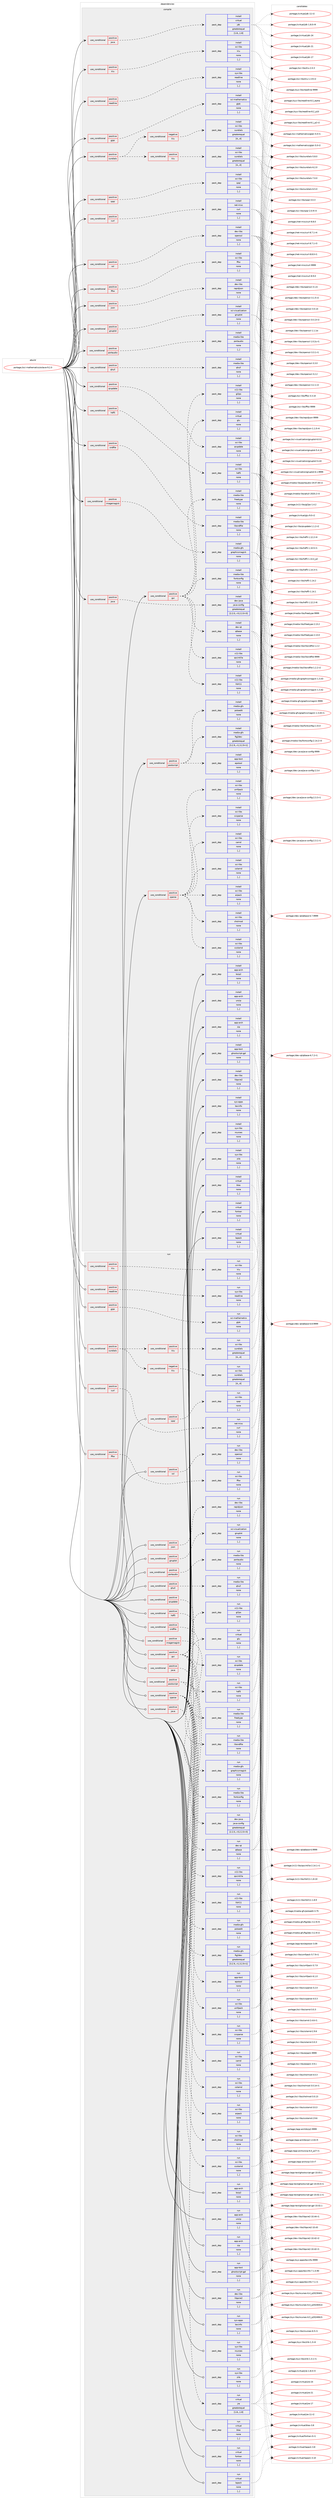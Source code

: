 digraph prolog {

# *************
# Graph options
# *************

newrank=true;
concentrate=true;
compound=true;
graph [rankdir=LR,fontname=Helvetica,fontsize=10,ranksep=1.5];#, ranksep=2.5, nodesep=0.2];
edge  [arrowhead=vee];
node  [fontname=Helvetica,fontsize=10];

# **********
# The ebuild
# **********

subgraph cluster_leftcol {
color=gray;
label=<<i>ebuild</i>>;
id [label="portage://sci-mathematics/octave-9.2.0", color=red, width=4, href="../sci-mathematics/octave-9.2.0.svg"];
}

# ****************
# The dependencies
# ****************

subgraph cluster_midcol {
color=gray;
label=<<i>dependencies</i>>;
subgraph cluster_compile {
fillcolor="#eeeeee";
style=filled;
label=<<i>compile</i>>;
subgraph cond108479 {
dependency409082 [label=<<TABLE BORDER="0" CELLBORDER="1" CELLSPACING="0" CELLPADDING="4"><TR><TD ROWSPAN="3" CELLPADDING="10">use_conditional</TD></TR><TR><TD>positive</TD></TR><TR><TD>curl</TD></TR></TABLE>>, shape=none, color=red];
subgraph pack297718 {
dependency409083 [label=<<TABLE BORDER="0" CELLBORDER="1" CELLSPACING="0" CELLPADDING="4" WIDTH="220"><TR><TD ROWSPAN="6" CELLPADDING="30">pack_dep</TD></TR><TR><TD WIDTH="110">install</TD></TR><TR><TD>net-misc</TD></TR><TR><TD>curl</TD></TR><TR><TD>none</TD></TR><TR><TD>[,,]</TD></TR></TABLE>>, shape=none, color=blue];
}
dependency409082:e -> dependency409083:w [weight=20,style="dashed",arrowhead="vee"];
}
id:e -> dependency409082:w [weight=20,style="solid",arrowhead="vee"];
subgraph cond108480 {
dependency409084 [label=<<TABLE BORDER="0" CELLBORDER="1" CELLSPACING="0" CELLPADDING="4"><TR><TD ROWSPAN="3" CELLPADDING="10">use_conditional</TD></TR><TR><TD>positive</TD></TR><TR><TD>fftw</TD></TR></TABLE>>, shape=none, color=red];
subgraph pack297719 {
dependency409085 [label=<<TABLE BORDER="0" CELLBORDER="1" CELLSPACING="0" CELLPADDING="4" WIDTH="220"><TR><TD ROWSPAN="6" CELLPADDING="30">pack_dep</TD></TR><TR><TD WIDTH="110">install</TD></TR><TR><TD>sci-libs</TD></TR><TR><TD>fftw</TD></TR><TR><TD>none</TD></TR><TR><TD>[,,]</TD></TR></TABLE>>, shape=none, color=blue];
}
dependency409084:e -> dependency409085:w [weight=20,style="dashed",arrowhead="vee"];
}
id:e -> dependency409084:w [weight=20,style="solid",arrowhead="vee"];
subgraph cond108481 {
dependency409086 [label=<<TABLE BORDER="0" CELLBORDER="1" CELLSPACING="0" CELLPADDING="4"><TR><TD ROWSPAN="3" CELLPADDING="10">use_conditional</TD></TR><TR><TD>positive</TD></TR><TR><TD>glpk</TD></TR></TABLE>>, shape=none, color=red];
subgraph pack297720 {
dependency409087 [label=<<TABLE BORDER="0" CELLBORDER="1" CELLSPACING="0" CELLPADDING="4" WIDTH="220"><TR><TD ROWSPAN="6" CELLPADDING="30">pack_dep</TD></TR><TR><TD WIDTH="110">install</TD></TR><TR><TD>sci-mathematics</TD></TR><TR><TD>glpk</TD></TR><TR><TD>none</TD></TR><TR><TD>[,,]</TD></TR></TABLE>>, shape=none, color=blue];
}
dependency409086:e -> dependency409087:w [weight=20,style="dashed",arrowhead="vee"];
}
id:e -> dependency409086:w [weight=20,style="solid",arrowhead="vee"];
subgraph cond108482 {
dependency409088 [label=<<TABLE BORDER="0" CELLBORDER="1" CELLSPACING="0" CELLPADDING="4"><TR><TD ROWSPAN="3" CELLPADDING="10">use_conditional</TD></TR><TR><TD>positive</TD></TR><TR><TD>gnuplot</TD></TR></TABLE>>, shape=none, color=red];
subgraph pack297721 {
dependency409089 [label=<<TABLE BORDER="0" CELLBORDER="1" CELLSPACING="0" CELLPADDING="4" WIDTH="220"><TR><TD ROWSPAN="6" CELLPADDING="30">pack_dep</TD></TR><TR><TD WIDTH="110">install</TD></TR><TR><TD>sci-visualization</TD></TR><TR><TD>gnuplot</TD></TR><TR><TD>none</TD></TR><TR><TD>[,,]</TD></TR></TABLE>>, shape=none, color=blue];
}
dependency409088:e -> dependency409089:w [weight=20,style="dashed",arrowhead="vee"];
}
id:e -> dependency409088:w [weight=20,style="solid",arrowhead="vee"];
subgraph cond108483 {
dependency409090 [label=<<TABLE BORDER="0" CELLBORDER="1" CELLSPACING="0" CELLPADDING="4"><TR><TD ROWSPAN="3" CELLPADDING="10">use_conditional</TD></TR><TR><TD>positive</TD></TR><TR><TD>gui</TD></TR></TABLE>>, shape=none, color=red];
subgraph pack297722 {
dependency409091 [label=<<TABLE BORDER="0" CELLBORDER="1" CELLSPACING="0" CELLPADDING="4" WIDTH="220"><TR><TD ROWSPAN="6" CELLPADDING="30">pack_dep</TD></TR><TR><TD WIDTH="110">install</TD></TR><TR><TD>dev-qt</TD></TR><TR><TD>qtbase</TD></TR><TR><TD>none</TD></TR><TR><TD>[,,]</TD></TR></TABLE>>, shape=none, color=blue];
}
dependency409090:e -> dependency409091:w [weight=20,style="dashed",arrowhead="vee"];
subgraph pack297723 {
dependency409092 [label=<<TABLE BORDER="0" CELLBORDER="1" CELLSPACING="0" CELLPADDING="4" WIDTH="220"><TR><TD ROWSPAN="6" CELLPADDING="30">pack_dep</TD></TR><TR><TD WIDTH="110">install</TD></TR><TR><TD>media-libs</TD></TR><TR><TD>fontconfig</TD></TR><TR><TD>none</TD></TR><TR><TD>[,,]</TD></TR></TABLE>>, shape=none, color=blue];
}
dependency409090:e -> dependency409092:w [weight=20,style="dashed",arrowhead="vee"];
subgraph pack297724 {
dependency409093 [label=<<TABLE BORDER="0" CELLBORDER="1" CELLSPACING="0" CELLPADDING="4" WIDTH="220"><TR><TD ROWSPAN="6" CELLPADDING="30">pack_dep</TD></TR><TR><TD WIDTH="110">install</TD></TR><TR><TD>media-libs</TD></TR><TR><TD>freetype</TD></TR><TR><TD>none</TD></TR><TR><TD>[,,]</TD></TR></TABLE>>, shape=none, color=blue];
}
dependency409090:e -> dependency409093:w [weight=20,style="dashed",arrowhead="vee"];
subgraph pack297725 {
dependency409094 [label=<<TABLE BORDER="0" CELLBORDER="1" CELLSPACING="0" CELLPADDING="4" WIDTH="220"><TR><TD ROWSPAN="6" CELLPADDING="30">pack_dep</TD></TR><TR><TD WIDTH="110">install</TD></TR><TR><TD>virtual</TD></TR><TR><TD>glu</TD></TR><TR><TD>none</TD></TR><TR><TD>[,,]</TD></TR></TABLE>>, shape=none, color=blue];
}
dependency409090:e -> dependency409094:w [weight=20,style="dashed",arrowhead="vee"];
subgraph pack297726 {
dependency409095 [label=<<TABLE BORDER="0" CELLBORDER="1" CELLSPACING="0" CELLPADDING="4" WIDTH="220"><TR><TD ROWSPAN="6" CELLPADDING="30">pack_dep</TD></TR><TR><TD WIDTH="110">install</TD></TR><TR><TD>x11-libs</TD></TR><TR><TD>gl2ps</TD></TR><TR><TD>none</TD></TR><TR><TD>[,,]</TD></TR></TABLE>>, shape=none, color=blue];
}
dependency409090:e -> dependency409095:w [weight=20,style="dashed",arrowhead="vee"];
subgraph pack297727 {
dependency409096 [label=<<TABLE BORDER="0" CELLBORDER="1" CELLSPACING="0" CELLPADDING="4" WIDTH="220"><TR><TD ROWSPAN="6" CELLPADDING="30">pack_dep</TD></TR><TR><TD WIDTH="110">install</TD></TR><TR><TD>x11-libs</TD></TR><TR><TD>libX11</TD></TR><TR><TD>none</TD></TR><TR><TD>[,,]</TD></TR></TABLE>>, shape=none, color=blue];
}
dependency409090:e -> dependency409096:w [weight=20,style="dashed",arrowhead="vee"];
subgraph pack297728 {
dependency409097 [label=<<TABLE BORDER="0" CELLBORDER="1" CELLSPACING="0" CELLPADDING="4" WIDTH="220"><TR><TD ROWSPAN="6" CELLPADDING="30">pack_dep</TD></TR><TR><TD WIDTH="110">install</TD></TR><TR><TD>x11-libs</TD></TR><TR><TD>qscintilla</TD></TR><TR><TD>none</TD></TR><TR><TD>[,,]</TD></TR></TABLE>>, shape=none, color=blue];
}
dependency409090:e -> dependency409097:w [weight=20,style="dashed",arrowhead="vee"];
}
id:e -> dependency409090:w [weight=20,style="solid",arrowhead="vee"];
subgraph cond108484 {
dependency409098 [label=<<TABLE BORDER="0" CELLBORDER="1" CELLSPACING="0" CELLPADDING="4"><TR><TD ROWSPAN="3" CELLPADDING="10">use_conditional</TD></TR><TR><TD>positive</TD></TR><TR><TD>hdf5</TD></TR></TABLE>>, shape=none, color=red];
subgraph pack297729 {
dependency409099 [label=<<TABLE BORDER="0" CELLBORDER="1" CELLSPACING="0" CELLPADDING="4" WIDTH="220"><TR><TD ROWSPAN="6" CELLPADDING="30">pack_dep</TD></TR><TR><TD WIDTH="110">install</TD></TR><TR><TD>sci-libs</TD></TR><TR><TD>hdf5</TD></TR><TR><TD>none</TD></TR><TR><TD>[,,]</TD></TR></TABLE>>, shape=none, color=blue];
}
dependency409098:e -> dependency409099:w [weight=20,style="dashed",arrowhead="vee"];
}
id:e -> dependency409098:w [weight=20,style="solid",arrowhead="vee"];
subgraph cond108485 {
dependency409100 [label=<<TABLE BORDER="0" CELLBORDER="1" CELLSPACING="0" CELLPADDING="4"><TR><TD ROWSPAN="3" CELLPADDING="10">use_conditional</TD></TR><TR><TD>positive</TD></TR><TR><TD>imagemagick</TD></TR></TABLE>>, shape=none, color=red];
subgraph pack297730 {
dependency409101 [label=<<TABLE BORDER="0" CELLBORDER="1" CELLSPACING="0" CELLPADDING="4" WIDTH="220"><TR><TD ROWSPAN="6" CELLPADDING="30">pack_dep</TD></TR><TR><TD WIDTH="110">install</TD></TR><TR><TD>media-gfx</TD></TR><TR><TD>graphicsmagick</TD></TR><TR><TD>none</TD></TR><TR><TD>[,,]</TD></TR></TABLE>>, shape=none, color=blue];
}
dependency409100:e -> dependency409101:w [weight=20,style="dashed",arrowhead="vee"];
}
id:e -> dependency409100:w [weight=20,style="solid",arrowhead="vee"];
subgraph cond108486 {
dependency409102 [label=<<TABLE BORDER="0" CELLBORDER="1" CELLSPACING="0" CELLPADDING="4"><TR><TD ROWSPAN="3" CELLPADDING="10">use_conditional</TD></TR><TR><TD>positive</TD></TR><TR><TD>java</TD></TR></TABLE>>, shape=none, color=red];
subgraph pack297731 {
dependency409103 [label=<<TABLE BORDER="0" CELLBORDER="1" CELLSPACING="0" CELLPADDING="4" WIDTH="220"><TR><TD ROWSPAN="6" CELLPADDING="30">pack_dep</TD></TR><TR><TD WIDTH="110">install</TD></TR><TR><TD>dev-java</TD></TR><TR><TD>java-config</TD></TR><TR><TD>greaterequal</TD></TR><TR><TD>[2.2.0,,-r3,2.2.0-r3]</TD></TR></TABLE>>, shape=none, color=blue];
}
dependency409102:e -> dependency409103:w [weight=20,style="dashed",arrowhead="vee"];
}
id:e -> dependency409102:w [weight=20,style="solid",arrowhead="vee"];
subgraph cond108487 {
dependency409104 [label=<<TABLE BORDER="0" CELLBORDER="1" CELLSPACING="0" CELLPADDING="4"><TR><TD ROWSPAN="3" CELLPADDING="10">use_conditional</TD></TR><TR><TD>positive</TD></TR><TR><TD>java</TD></TR></TABLE>>, shape=none, color=red];
subgraph pack297732 {
dependency409105 [label=<<TABLE BORDER="0" CELLBORDER="1" CELLSPACING="0" CELLPADDING="4" WIDTH="220"><TR><TD ROWSPAN="6" CELLPADDING="30">pack_dep</TD></TR><TR><TD WIDTH="110">install</TD></TR><TR><TD>virtual</TD></TR><TR><TD>jdk</TD></TR><TR><TD>greaterequal</TD></TR><TR><TD>[1.8,,,1.8]</TD></TR></TABLE>>, shape=none, color=blue];
}
dependency409104:e -> dependency409105:w [weight=20,style="dashed",arrowhead="vee"];
}
id:e -> dependency409104:w [weight=20,style="solid",arrowhead="vee"];
subgraph cond108488 {
dependency409106 [label=<<TABLE BORDER="0" CELLBORDER="1" CELLSPACING="0" CELLPADDING="4"><TR><TD ROWSPAN="3" CELLPADDING="10">use_conditional</TD></TR><TR><TD>positive</TD></TR><TR><TD>json</TD></TR></TABLE>>, shape=none, color=red];
subgraph pack297733 {
dependency409107 [label=<<TABLE BORDER="0" CELLBORDER="1" CELLSPACING="0" CELLPADDING="4" WIDTH="220"><TR><TD ROWSPAN="6" CELLPADDING="30">pack_dep</TD></TR><TR><TD WIDTH="110">install</TD></TR><TR><TD>dev-libs</TD></TR><TR><TD>rapidjson</TD></TR><TR><TD>none</TD></TR><TR><TD>[,,]</TD></TR></TABLE>>, shape=none, color=blue];
}
dependency409106:e -> dependency409107:w [weight=20,style="dashed",arrowhead="vee"];
}
id:e -> dependency409106:w [weight=20,style="solid",arrowhead="vee"];
subgraph cond108489 {
dependency409108 [label=<<TABLE BORDER="0" CELLBORDER="1" CELLSPACING="0" CELLPADDING="4"><TR><TD ROWSPAN="3" CELLPADDING="10">use_conditional</TD></TR><TR><TD>positive</TD></TR><TR><TD>klu</TD></TR></TABLE>>, shape=none, color=red];
subgraph pack297734 {
dependency409109 [label=<<TABLE BORDER="0" CELLBORDER="1" CELLSPACING="0" CELLPADDING="4" WIDTH="220"><TR><TD ROWSPAN="6" CELLPADDING="30">pack_dep</TD></TR><TR><TD WIDTH="110">install</TD></TR><TR><TD>sci-libs</TD></TR><TR><TD>klu</TD></TR><TR><TD>none</TD></TR><TR><TD>[,,]</TD></TR></TABLE>>, shape=none, color=blue];
}
dependency409108:e -> dependency409109:w [weight=20,style="dashed",arrowhead="vee"];
}
id:e -> dependency409108:w [weight=20,style="solid",arrowhead="vee"];
subgraph cond108490 {
dependency409110 [label=<<TABLE BORDER="0" CELLBORDER="1" CELLSPACING="0" CELLPADDING="4"><TR><TD ROWSPAN="3" CELLPADDING="10">use_conditional</TD></TR><TR><TD>positive</TD></TR><TR><TD>portaudio</TD></TR></TABLE>>, shape=none, color=red];
subgraph pack297735 {
dependency409111 [label=<<TABLE BORDER="0" CELLBORDER="1" CELLSPACING="0" CELLPADDING="4" WIDTH="220"><TR><TD ROWSPAN="6" CELLPADDING="30">pack_dep</TD></TR><TR><TD WIDTH="110">install</TD></TR><TR><TD>media-libs</TD></TR><TR><TD>portaudio</TD></TR><TR><TD>none</TD></TR><TR><TD>[,,]</TD></TR></TABLE>>, shape=none, color=blue];
}
dependency409110:e -> dependency409111:w [weight=20,style="dashed",arrowhead="vee"];
}
id:e -> dependency409110:w [weight=20,style="solid",arrowhead="vee"];
subgraph cond108491 {
dependency409112 [label=<<TABLE BORDER="0" CELLBORDER="1" CELLSPACING="0" CELLPADDING="4"><TR><TD ROWSPAN="3" CELLPADDING="10">use_conditional</TD></TR><TR><TD>positive</TD></TR><TR><TD>postscript</TD></TR></TABLE>>, shape=none, color=red];
subgraph pack297736 {
dependency409113 [label=<<TABLE BORDER="0" CELLBORDER="1" CELLSPACING="0" CELLPADDING="4" WIDTH="220"><TR><TD ROWSPAN="6" CELLPADDING="30">pack_dep</TD></TR><TR><TD WIDTH="110">install</TD></TR><TR><TD>app-text</TD></TR><TR><TD>epstool</TD></TR><TR><TD>none</TD></TR><TR><TD>[,,]</TD></TR></TABLE>>, shape=none, color=blue];
}
dependency409112:e -> dependency409113:w [weight=20,style="dashed",arrowhead="vee"];
subgraph pack297737 {
dependency409114 [label=<<TABLE BORDER="0" CELLBORDER="1" CELLSPACING="0" CELLPADDING="4" WIDTH="220"><TR><TD ROWSPAN="6" CELLPADDING="30">pack_dep</TD></TR><TR><TD WIDTH="110">install</TD></TR><TR><TD>media-gfx</TD></TR><TR><TD>pstoedit</TD></TR><TR><TD>none</TD></TR><TR><TD>[,,]</TD></TR></TABLE>>, shape=none, color=blue];
}
dependency409112:e -> dependency409114:w [weight=20,style="dashed",arrowhead="vee"];
subgraph pack297738 {
dependency409115 [label=<<TABLE BORDER="0" CELLBORDER="1" CELLSPACING="0" CELLPADDING="4" WIDTH="220"><TR><TD ROWSPAN="6" CELLPADDING="30">pack_dep</TD></TR><TR><TD WIDTH="110">install</TD></TR><TR><TD>media-gfx</TD></TR><TR><TD>fig2dev</TD></TR><TR><TD>greaterequal</TD></TR><TR><TD>[3.2.9,,-r1,3.2.9-r1]</TD></TR></TABLE>>, shape=none, color=blue];
}
dependency409112:e -> dependency409115:w [weight=20,style="dashed",arrowhead="vee"];
}
id:e -> dependency409112:w [weight=20,style="solid",arrowhead="vee"];
subgraph cond108492 {
dependency409116 [label=<<TABLE BORDER="0" CELLBORDER="1" CELLSPACING="0" CELLPADDING="4"><TR><TD ROWSPAN="3" CELLPADDING="10">use_conditional</TD></TR><TR><TD>positive</TD></TR><TR><TD>qhull</TD></TR></TABLE>>, shape=none, color=red];
subgraph pack297739 {
dependency409117 [label=<<TABLE BORDER="0" CELLBORDER="1" CELLSPACING="0" CELLPADDING="4" WIDTH="220"><TR><TD ROWSPAN="6" CELLPADDING="30">pack_dep</TD></TR><TR><TD WIDTH="110">install</TD></TR><TR><TD>media-libs</TD></TR><TR><TD>qhull</TD></TR><TR><TD>none</TD></TR><TR><TD>[,,]</TD></TR></TABLE>>, shape=none, color=blue];
}
dependency409116:e -> dependency409117:w [weight=20,style="dashed",arrowhead="vee"];
}
id:e -> dependency409116:w [weight=20,style="solid",arrowhead="vee"];
subgraph cond108493 {
dependency409118 [label=<<TABLE BORDER="0" CELLBORDER="1" CELLSPACING="0" CELLPADDING="4"><TR><TD ROWSPAN="3" CELLPADDING="10">use_conditional</TD></TR><TR><TD>positive</TD></TR><TR><TD>qrupdate</TD></TR></TABLE>>, shape=none, color=red];
subgraph pack297740 {
dependency409119 [label=<<TABLE BORDER="0" CELLBORDER="1" CELLSPACING="0" CELLPADDING="4" WIDTH="220"><TR><TD ROWSPAN="6" CELLPADDING="30">pack_dep</TD></TR><TR><TD WIDTH="110">install</TD></TR><TR><TD>sci-libs</TD></TR><TR><TD>qrupdate</TD></TR><TR><TD>none</TD></TR><TR><TD>[,,]</TD></TR></TABLE>>, shape=none, color=blue];
}
dependency409118:e -> dependency409119:w [weight=20,style="dashed",arrowhead="vee"];
}
id:e -> dependency409118:w [weight=20,style="solid",arrowhead="vee"];
subgraph cond108494 {
dependency409120 [label=<<TABLE BORDER="0" CELLBORDER="1" CELLSPACING="0" CELLPADDING="4"><TR><TD ROWSPAN="3" CELLPADDING="10">use_conditional</TD></TR><TR><TD>positive</TD></TR><TR><TD>readline</TD></TR></TABLE>>, shape=none, color=red];
subgraph pack297741 {
dependency409121 [label=<<TABLE BORDER="0" CELLBORDER="1" CELLSPACING="0" CELLPADDING="4" WIDTH="220"><TR><TD ROWSPAN="6" CELLPADDING="30">pack_dep</TD></TR><TR><TD WIDTH="110">install</TD></TR><TR><TD>sys-libs</TD></TR><TR><TD>readline</TD></TR><TR><TD>none</TD></TR><TR><TD>[,,]</TD></TR></TABLE>>, shape=none, color=blue];
}
dependency409120:e -> dependency409121:w [weight=20,style="dashed",arrowhead="vee"];
}
id:e -> dependency409120:w [weight=20,style="solid",arrowhead="vee"];
subgraph cond108495 {
dependency409122 [label=<<TABLE BORDER="0" CELLBORDER="1" CELLSPACING="0" CELLPADDING="4"><TR><TD ROWSPAN="3" CELLPADDING="10">use_conditional</TD></TR><TR><TD>positive</TD></TR><TR><TD>sndfile</TD></TR></TABLE>>, shape=none, color=red];
subgraph pack297742 {
dependency409123 [label=<<TABLE BORDER="0" CELLBORDER="1" CELLSPACING="0" CELLPADDING="4" WIDTH="220"><TR><TD ROWSPAN="6" CELLPADDING="30">pack_dep</TD></TR><TR><TD WIDTH="110">install</TD></TR><TR><TD>media-libs</TD></TR><TR><TD>libsndfile</TD></TR><TR><TD>none</TD></TR><TR><TD>[,,]</TD></TR></TABLE>>, shape=none, color=blue];
}
dependency409122:e -> dependency409123:w [weight=20,style="dashed",arrowhead="vee"];
}
id:e -> dependency409122:w [weight=20,style="solid",arrowhead="vee"];
subgraph cond108496 {
dependency409124 [label=<<TABLE BORDER="0" CELLBORDER="1" CELLSPACING="0" CELLPADDING="4"><TR><TD ROWSPAN="3" CELLPADDING="10">use_conditional</TD></TR><TR><TD>positive</TD></TR><TR><TD>sparse</TD></TR></TABLE>>, shape=none, color=red];
subgraph pack297743 {
dependency409125 [label=<<TABLE BORDER="0" CELLBORDER="1" CELLSPACING="0" CELLPADDING="4" WIDTH="220"><TR><TD ROWSPAN="6" CELLPADDING="30">pack_dep</TD></TR><TR><TD WIDTH="110">install</TD></TR><TR><TD>sci-libs</TD></TR><TR><TD>arpack</TD></TR><TR><TD>none</TD></TR><TR><TD>[,,]</TD></TR></TABLE>>, shape=none, color=blue];
}
dependency409124:e -> dependency409125:w [weight=20,style="dashed",arrowhead="vee"];
subgraph pack297744 {
dependency409126 [label=<<TABLE BORDER="0" CELLBORDER="1" CELLSPACING="0" CELLPADDING="4" WIDTH="220"><TR><TD ROWSPAN="6" CELLPADDING="30">pack_dep</TD></TR><TR><TD WIDTH="110">install</TD></TR><TR><TD>sci-libs</TD></TR><TR><TD>camd</TD></TR><TR><TD>none</TD></TR><TR><TD>[,,]</TD></TR></TABLE>>, shape=none, color=blue];
}
dependency409124:e -> dependency409126:w [weight=20,style="dashed",arrowhead="vee"];
subgraph pack297745 {
dependency409127 [label=<<TABLE BORDER="0" CELLBORDER="1" CELLSPACING="0" CELLPADDING="4" WIDTH="220"><TR><TD ROWSPAN="6" CELLPADDING="30">pack_dep</TD></TR><TR><TD WIDTH="110">install</TD></TR><TR><TD>sci-libs</TD></TR><TR><TD>ccolamd</TD></TR><TR><TD>none</TD></TR><TR><TD>[,,]</TD></TR></TABLE>>, shape=none, color=blue];
}
dependency409124:e -> dependency409127:w [weight=20,style="dashed",arrowhead="vee"];
subgraph pack297746 {
dependency409128 [label=<<TABLE BORDER="0" CELLBORDER="1" CELLSPACING="0" CELLPADDING="4" WIDTH="220"><TR><TD ROWSPAN="6" CELLPADDING="30">pack_dep</TD></TR><TR><TD WIDTH="110">install</TD></TR><TR><TD>sci-libs</TD></TR><TR><TD>cholmod</TD></TR><TR><TD>none</TD></TR><TR><TD>[,,]</TD></TR></TABLE>>, shape=none, color=blue];
}
dependency409124:e -> dependency409128:w [weight=20,style="dashed",arrowhead="vee"];
subgraph pack297747 {
dependency409129 [label=<<TABLE BORDER="0" CELLBORDER="1" CELLSPACING="0" CELLPADDING="4" WIDTH="220"><TR><TD ROWSPAN="6" CELLPADDING="30">pack_dep</TD></TR><TR><TD WIDTH="110">install</TD></TR><TR><TD>sci-libs</TD></TR><TR><TD>colamd</TD></TR><TR><TD>none</TD></TR><TR><TD>[,,]</TD></TR></TABLE>>, shape=none, color=blue];
}
dependency409124:e -> dependency409129:w [weight=20,style="dashed",arrowhead="vee"];
subgraph pack297748 {
dependency409130 [label=<<TABLE BORDER="0" CELLBORDER="1" CELLSPACING="0" CELLPADDING="4" WIDTH="220"><TR><TD ROWSPAN="6" CELLPADDING="30">pack_dep</TD></TR><TR><TD WIDTH="110">install</TD></TR><TR><TD>sci-libs</TD></TR><TR><TD>cxsparse</TD></TR><TR><TD>none</TD></TR><TR><TD>[,,]</TD></TR></TABLE>>, shape=none, color=blue];
}
dependency409124:e -> dependency409130:w [weight=20,style="dashed",arrowhead="vee"];
subgraph pack297749 {
dependency409131 [label=<<TABLE BORDER="0" CELLBORDER="1" CELLSPACING="0" CELLPADDING="4" WIDTH="220"><TR><TD ROWSPAN="6" CELLPADDING="30">pack_dep</TD></TR><TR><TD WIDTH="110">install</TD></TR><TR><TD>sci-libs</TD></TR><TR><TD>umfpack</TD></TR><TR><TD>none</TD></TR><TR><TD>[,,]</TD></TR></TABLE>>, shape=none, color=blue];
}
dependency409124:e -> dependency409131:w [weight=20,style="dashed",arrowhead="vee"];
}
id:e -> dependency409124:w [weight=20,style="solid",arrowhead="vee"];
subgraph cond108497 {
dependency409132 [label=<<TABLE BORDER="0" CELLBORDER="1" CELLSPACING="0" CELLPADDING="4"><TR><TD ROWSPAN="3" CELLPADDING="10">use_conditional</TD></TR><TR><TD>positive</TD></TR><TR><TD>spqr</TD></TR></TABLE>>, shape=none, color=red];
subgraph pack297750 {
dependency409133 [label=<<TABLE BORDER="0" CELLBORDER="1" CELLSPACING="0" CELLPADDING="4" WIDTH="220"><TR><TD ROWSPAN="6" CELLPADDING="30">pack_dep</TD></TR><TR><TD WIDTH="110">install</TD></TR><TR><TD>sci-libs</TD></TR><TR><TD>spqr</TD></TR><TR><TD>none</TD></TR><TR><TD>[,,]</TD></TR></TABLE>>, shape=none, color=blue];
}
dependency409132:e -> dependency409133:w [weight=20,style="dashed",arrowhead="vee"];
}
id:e -> dependency409132:w [weight=20,style="solid",arrowhead="vee"];
subgraph cond108498 {
dependency409134 [label=<<TABLE BORDER="0" CELLBORDER="1" CELLSPACING="0" CELLPADDING="4"><TR><TD ROWSPAN="3" CELLPADDING="10">use_conditional</TD></TR><TR><TD>positive</TD></TR><TR><TD>ssl</TD></TR></TABLE>>, shape=none, color=red];
subgraph pack297751 {
dependency409135 [label=<<TABLE BORDER="0" CELLBORDER="1" CELLSPACING="0" CELLPADDING="4" WIDTH="220"><TR><TD ROWSPAN="6" CELLPADDING="30">pack_dep</TD></TR><TR><TD WIDTH="110">install</TD></TR><TR><TD>dev-libs</TD></TR><TR><TD>openssl</TD></TR><TR><TD>none</TD></TR><TR><TD>[,,]</TD></TR></TABLE>>, shape=none, color=blue];
}
dependency409134:e -> dependency409135:w [weight=20,style="dashed",arrowhead="vee"];
}
id:e -> dependency409134:w [weight=20,style="solid",arrowhead="vee"];
subgraph cond108499 {
dependency409136 [label=<<TABLE BORDER="0" CELLBORDER="1" CELLSPACING="0" CELLPADDING="4"><TR><TD ROWSPAN="3" CELLPADDING="10">use_conditional</TD></TR><TR><TD>positive</TD></TR><TR><TD>sundials</TD></TR></TABLE>>, shape=none, color=red];
subgraph cond108500 {
dependency409137 [label=<<TABLE BORDER="0" CELLBORDER="1" CELLSPACING="0" CELLPADDING="4"><TR><TD ROWSPAN="3" CELLPADDING="10">use_conditional</TD></TR><TR><TD>positive</TD></TR><TR><TD>klu</TD></TR></TABLE>>, shape=none, color=red];
subgraph pack297752 {
dependency409138 [label=<<TABLE BORDER="0" CELLBORDER="1" CELLSPACING="0" CELLPADDING="4" WIDTH="220"><TR><TD ROWSPAN="6" CELLPADDING="30">pack_dep</TD></TR><TR><TD WIDTH="110">install</TD></TR><TR><TD>sci-libs</TD></TR><TR><TD>sundials</TD></TR><TR><TD>greaterequal</TD></TR><TR><TD>[4,,,4]</TD></TR></TABLE>>, shape=none, color=blue];
}
dependency409137:e -> dependency409138:w [weight=20,style="dashed",arrowhead="vee"];
}
dependency409136:e -> dependency409137:w [weight=20,style="dashed",arrowhead="vee"];
subgraph cond108501 {
dependency409139 [label=<<TABLE BORDER="0" CELLBORDER="1" CELLSPACING="0" CELLPADDING="4"><TR><TD ROWSPAN="3" CELLPADDING="10">use_conditional</TD></TR><TR><TD>negative</TD></TR><TR><TD>klu</TD></TR></TABLE>>, shape=none, color=red];
subgraph pack297753 {
dependency409140 [label=<<TABLE BORDER="0" CELLBORDER="1" CELLSPACING="0" CELLPADDING="4" WIDTH="220"><TR><TD ROWSPAN="6" CELLPADDING="30">pack_dep</TD></TR><TR><TD WIDTH="110">install</TD></TR><TR><TD>sci-libs</TD></TR><TR><TD>sundials</TD></TR><TR><TD>greaterequal</TD></TR><TR><TD>[4,,,4]</TD></TR></TABLE>>, shape=none, color=blue];
}
dependency409139:e -> dependency409140:w [weight=20,style="dashed",arrowhead="vee"];
}
dependency409136:e -> dependency409139:w [weight=20,style="dashed",arrowhead="vee"];
}
id:e -> dependency409136:w [weight=20,style="solid",arrowhead="vee"];
subgraph pack297754 {
dependency409141 [label=<<TABLE BORDER="0" CELLBORDER="1" CELLSPACING="0" CELLPADDING="4" WIDTH="220"><TR><TD ROWSPAN="6" CELLPADDING="30">pack_dep</TD></TR><TR><TD WIDTH="110">install</TD></TR><TR><TD>app-arch</TD></TR><TR><TD>bzip2</TD></TR><TR><TD>none</TD></TR><TR><TD>[,,]</TD></TR></TABLE>>, shape=none, color=blue];
}
id:e -> dependency409141:w [weight=20,style="solid",arrowhead="vee"];
subgraph pack297755 {
dependency409142 [label=<<TABLE BORDER="0" CELLBORDER="1" CELLSPACING="0" CELLPADDING="4" WIDTH="220"><TR><TD ROWSPAN="6" CELLPADDING="30">pack_dep</TD></TR><TR><TD WIDTH="110">install</TD></TR><TR><TD>app-arch</TD></TR><TR><TD>unzip</TD></TR><TR><TD>none</TD></TR><TR><TD>[,,]</TD></TR></TABLE>>, shape=none, color=blue];
}
id:e -> dependency409142:w [weight=20,style="solid",arrowhead="vee"];
subgraph pack297756 {
dependency409143 [label=<<TABLE BORDER="0" CELLBORDER="1" CELLSPACING="0" CELLPADDING="4" WIDTH="220"><TR><TD ROWSPAN="6" CELLPADDING="30">pack_dep</TD></TR><TR><TD WIDTH="110">install</TD></TR><TR><TD>app-arch</TD></TR><TR><TD>zip</TD></TR><TR><TD>none</TD></TR><TR><TD>[,,]</TD></TR></TABLE>>, shape=none, color=blue];
}
id:e -> dependency409143:w [weight=20,style="solid",arrowhead="vee"];
subgraph pack297757 {
dependency409144 [label=<<TABLE BORDER="0" CELLBORDER="1" CELLSPACING="0" CELLPADDING="4" WIDTH="220"><TR><TD ROWSPAN="6" CELLPADDING="30">pack_dep</TD></TR><TR><TD WIDTH="110">install</TD></TR><TR><TD>app-text</TD></TR><TR><TD>ghostscript-gpl</TD></TR><TR><TD>none</TD></TR><TR><TD>[,,]</TD></TR></TABLE>>, shape=none, color=blue];
}
id:e -> dependency409144:w [weight=20,style="solid",arrowhead="vee"];
subgraph pack297758 {
dependency409145 [label=<<TABLE BORDER="0" CELLBORDER="1" CELLSPACING="0" CELLPADDING="4" WIDTH="220"><TR><TD ROWSPAN="6" CELLPADDING="30">pack_dep</TD></TR><TR><TD WIDTH="110">install</TD></TR><TR><TD>dev-libs</TD></TR><TR><TD>libpcre2</TD></TR><TR><TD>none</TD></TR><TR><TD>[,,]</TD></TR></TABLE>>, shape=none, color=blue];
}
id:e -> dependency409145:w [weight=20,style="solid",arrowhead="vee"];
subgraph pack297759 {
dependency409146 [label=<<TABLE BORDER="0" CELLBORDER="1" CELLSPACING="0" CELLPADDING="4" WIDTH="220"><TR><TD ROWSPAN="6" CELLPADDING="30">pack_dep</TD></TR><TR><TD WIDTH="110">install</TD></TR><TR><TD>sys-apps</TD></TR><TR><TD>texinfo</TD></TR><TR><TD>none</TD></TR><TR><TD>[,,]</TD></TR></TABLE>>, shape=none, color=blue];
}
id:e -> dependency409146:w [weight=20,style="solid",arrowhead="vee"];
subgraph pack297760 {
dependency409147 [label=<<TABLE BORDER="0" CELLBORDER="1" CELLSPACING="0" CELLPADDING="4" WIDTH="220"><TR><TD ROWSPAN="6" CELLPADDING="30">pack_dep</TD></TR><TR><TD WIDTH="110">install</TD></TR><TR><TD>sys-libs</TD></TR><TR><TD>ncurses</TD></TR><TR><TD>none</TD></TR><TR><TD>[,,]</TD></TR></TABLE>>, shape=none, color=blue];
}
id:e -> dependency409147:w [weight=20,style="solid",arrowhead="vee"];
subgraph pack297761 {
dependency409148 [label=<<TABLE BORDER="0" CELLBORDER="1" CELLSPACING="0" CELLPADDING="4" WIDTH="220"><TR><TD ROWSPAN="6" CELLPADDING="30">pack_dep</TD></TR><TR><TD WIDTH="110">install</TD></TR><TR><TD>sys-libs</TD></TR><TR><TD>zlib</TD></TR><TR><TD>none</TD></TR><TR><TD>[,,]</TD></TR></TABLE>>, shape=none, color=blue];
}
id:e -> dependency409148:w [weight=20,style="solid",arrowhead="vee"];
subgraph pack297762 {
dependency409149 [label=<<TABLE BORDER="0" CELLBORDER="1" CELLSPACING="0" CELLPADDING="4" WIDTH="220"><TR><TD ROWSPAN="6" CELLPADDING="30">pack_dep</TD></TR><TR><TD WIDTH="110">install</TD></TR><TR><TD>virtual</TD></TR><TR><TD>blas</TD></TR><TR><TD>none</TD></TR><TR><TD>[,,]</TD></TR></TABLE>>, shape=none, color=blue];
}
id:e -> dependency409149:w [weight=20,style="solid",arrowhead="vee"];
subgraph pack297763 {
dependency409150 [label=<<TABLE BORDER="0" CELLBORDER="1" CELLSPACING="0" CELLPADDING="4" WIDTH="220"><TR><TD ROWSPAN="6" CELLPADDING="30">pack_dep</TD></TR><TR><TD WIDTH="110">install</TD></TR><TR><TD>virtual</TD></TR><TR><TD>fortran</TD></TR><TR><TD>none</TD></TR><TR><TD>[,,]</TD></TR></TABLE>>, shape=none, color=blue];
}
id:e -> dependency409150:w [weight=20,style="solid",arrowhead="vee"];
subgraph pack297764 {
dependency409151 [label=<<TABLE BORDER="0" CELLBORDER="1" CELLSPACING="0" CELLPADDING="4" WIDTH="220"><TR><TD ROWSPAN="6" CELLPADDING="30">pack_dep</TD></TR><TR><TD WIDTH="110">install</TD></TR><TR><TD>virtual</TD></TR><TR><TD>lapack</TD></TR><TR><TD>none</TD></TR><TR><TD>[,,]</TD></TR></TABLE>>, shape=none, color=blue];
}
id:e -> dependency409151:w [weight=20,style="solid",arrowhead="vee"];
}
subgraph cluster_compileandrun {
fillcolor="#eeeeee";
style=filled;
label=<<i>compile and run</i>>;
}
subgraph cluster_run {
fillcolor="#eeeeee";
style=filled;
label=<<i>run</i>>;
subgraph cond108502 {
dependency409152 [label=<<TABLE BORDER="0" CELLBORDER="1" CELLSPACING="0" CELLPADDING="4"><TR><TD ROWSPAN="3" CELLPADDING="10">use_conditional</TD></TR><TR><TD>positive</TD></TR><TR><TD>curl</TD></TR></TABLE>>, shape=none, color=red];
subgraph pack297765 {
dependency409153 [label=<<TABLE BORDER="0" CELLBORDER="1" CELLSPACING="0" CELLPADDING="4" WIDTH="220"><TR><TD ROWSPAN="6" CELLPADDING="30">pack_dep</TD></TR><TR><TD WIDTH="110">run</TD></TR><TR><TD>net-misc</TD></TR><TR><TD>curl</TD></TR><TR><TD>none</TD></TR><TR><TD>[,,]</TD></TR></TABLE>>, shape=none, color=blue];
}
dependency409152:e -> dependency409153:w [weight=20,style="dashed",arrowhead="vee"];
}
id:e -> dependency409152:w [weight=20,style="solid",arrowhead="odot"];
subgraph cond108503 {
dependency409154 [label=<<TABLE BORDER="0" CELLBORDER="1" CELLSPACING="0" CELLPADDING="4"><TR><TD ROWSPAN="3" CELLPADDING="10">use_conditional</TD></TR><TR><TD>positive</TD></TR><TR><TD>fftw</TD></TR></TABLE>>, shape=none, color=red];
subgraph pack297766 {
dependency409155 [label=<<TABLE BORDER="0" CELLBORDER="1" CELLSPACING="0" CELLPADDING="4" WIDTH="220"><TR><TD ROWSPAN="6" CELLPADDING="30">pack_dep</TD></TR><TR><TD WIDTH="110">run</TD></TR><TR><TD>sci-libs</TD></TR><TR><TD>fftw</TD></TR><TR><TD>none</TD></TR><TR><TD>[,,]</TD></TR></TABLE>>, shape=none, color=blue];
}
dependency409154:e -> dependency409155:w [weight=20,style="dashed",arrowhead="vee"];
}
id:e -> dependency409154:w [weight=20,style="solid",arrowhead="odot"];
subgraph cond108504 {
dependency409156 [label=<<TABLE BORDER="0" CELLBORDER="1" CELLSPACING="0" CELLPADDING="4"><TR><TD ROWSPAN="3" CELLPADDING="10">use_conditional</TD></TR><TR><TD>positive</TD></TR><TR><TD>glpk</TD></TR></TABLE>>, shape=none, color=red];
subgraph pack297767 {
dependency409157 [label=<<TABLE BORDER="0" CELLBORDER="1" CELLSPACING="0" CELLPADDING="4" WIDTH="220"><TR><TD ROWSPAN="6" CELLPADDING="30">pack_dep</TD></TR><TR><TD WIDTH="110">run</TD></TR><TR><TD>sci-mathematics</TD></TR><TR><TD>glpk</TD></TR><TR><TD>none</TD></TR><TR><TD>[,,]</TD></TR></TABLE>>, shape=none, color=blue];
}
dependency409156:e -> dependency409157:w [weight=20,style="dashed",arrowhead="vee"];
}
id:e -> dependency409156:w [weight=20,style="solid",arrowhead="odot"];
subgraph cond108505 {
dependency409158 [label=<<TABLE BORDER="0" CELLBORDER="1" CELLSPACING="0" CELLPADDING="4"><TR><TD ROWSPAN="3" CELLPADDING="10">use_conditional</TD></TR><TR><TD>positive</TD></TR><TR><TD>gnuplot</TD></TR></TABLE>>, shape=none, color=red];
subgraph pack297768 {
dependency409159 [label=<<TABLE BORDER="0" CELLBORDER="1" CELLSPACING="0" CELLPADDING="4" WIDTH="220"><TR><TD ROWSPAN="6" CELLPADDING="30">pack_dep</TD></TR><TR><TD WIDTH="110">run</TD></TR><TR><TD>sci-visualization</TD></TR><TR><TD>gnuplot</TD></TR><TR><TD>none</TD></TR><TR><TD>[,,]</TD></TR></TABLE>>, shape=none, color=blue];
}
dependency409158:e -> dependency409159:w [weight=20,style="dashed",arrowhead="vee"];
}
id:e -> dependency409158:w [weight=20,style="solid",arrowhead="odot"];
subgraph cond108506 {
dependency409160 [label=<<TABLE BORDER="0" CELLBORDER="1" CELLSPACING="0" CELLPADDING="4"><TR><TD ROWSPAN="3" CELLPADDING="10">use_conditional</TD></TR><TR><TD>positive</TD></TR><TR><TD>gui</TD></TR></TABLE>>, shape=none, color=red];
subgraph pack297769 {
dependency409161 [label=<<TABLE BORDER="0" CELLBORDER="1" CELLSPACING="0" CELLPADDING="4" WIDTH="220"><TR><TD ROWSPAN="6" CELLPADDING="30">pack_dep</TD></TR><TR><TD WIDTH="110">run</TD></TR><TR><TD>dev-qt</TD></TR><TR><TD>qtbase</TD></TR><TR><TD>none</TD></TR><TR><TD>[,,]</TD></TR></TABLE>>, shape=none, color=blue];
}
dependency409160:e -> dependency409161:w [weight=20,style="dashed",arrowhead="vee"];
subgraph pack297770 {
dependency409162 [label=<<TABLE BORDER="0" CELLBORDER="1" CELLSPACING="0" CELLPADDING="4" WIDTH="220"><TR><TD ROWSPAN="6" CELLPADDING="30">pack_dep</TD></TR><TR><TD WIDTH="110">run</TD></TR><TR><TD>media-libs</TD></TR><TR><TD>fontconfig</TD></TR><TR><TD>none</TD></TR><TR><TD>[,,]</TD></TR></TABLE>>, shape=none, color=blue];
}
dependency409160:e -> dependency409162:w [weight=20,style="dashed",arrowhead="vee"];
subgraph pack297771 {
dependency409163 [label=<<TABLE BORDER="0" CELLBORDER="1" CELLSPACING="0" CELLPADDING="4" WIDTH="220"><TR><TD ROWSPAN="6" CELLPADDING="30">pack_dep</TD></TR><TR><TD WIDTH="110">run</TD></TR><TR><TD>media-libs</TD></TR><TR><TD>freetype</TD></TR><TR><TD>none</TD></TR><TR><TD>[,,]</TD></TR></TABLE>>, shape=none, color=blue];
}
dependency409160:e -> dependency409163:w [weight=20,style="dashed",arrowhead="vee"];
subgraph pack297772 {
dependency409164 [label=<<TABLE BORDER="0" CELLBORDER="1" CELLSPACING="0" CELLPADDING="4" WIDTH="220"><TR><TD ROWSPAN="6" CELLPADDING="30">pack_dep</TD></TR><TR><TD WIDTH="110">run</TD></TR><TR><TD>virtual</TD></TR><TR><TD>glu</TD></TR><TR><TD>none</TD></TR><TR><TD>[,,]</TD></TR></TABLE>>, shape=none, color=blue];
}
dependency409160:e -> dependency409164:w [weight=20,style="dashed",arrowhead="vee"];
subgraph pack297773 {
dependency409165 [label=<<TABLE BORDER="0" CELLBORDER="1" CELLSPACING="0" CELLPADDING="4" WIDTH="220"><TR><TD ROWSPAN="6" CELLPADDING="30">pack_dep</TD></TR><TR><TD WIDTH="110">run</TD></TR><TR><TD>x11-libs</TD></TR><TR><TD>gl2ps</TD></TR><TR><TD>none</TD></TR><TR><TD>[,,]</TD></TR></TABLE>>, shape=none, color=blue];
}
dependency409160:e -> dependency409165:w [weight=20,style="dashed",arrowhead="vee"];
subgraph pack297774 {
dependency409166 [label=<<TABLE BORDER="0" CELLBORDER="1" CELLSPACING="0" CELLPADDING="4" WIDTH="220"><TR><TD ROWSPAN="6" CELLPADDING="30">pack_dep</TD></TR><TR><TD WIDTH="110">run</TD></TR><TR><TD>x11-libs</TD></TR><TR><TD>libX11</TD></TR><TR><TD>none</TD></TR><TR><TD>[,,]</TD></TR></TABLE>>, shape=none, color=blue];
}
dependency409160:e -> dependency409166:w [weight=20,style="dashed",arrowhead="vee"];
subgraph pack297775 {
dependency409167 [label=<<TABLE BORDER="0" CELLBORDER="1" CELLSPACING="0" CELLPADDING="4" WIDTH="220"><TR><TD ROWSPAN="6" CELLPADDING="30">pack_dep</TD></TR><TR><TD WIDTH="110">run</TD></TR><TR><TD>x11-libs</TD></TR><TR><TD>qscintilla</TD></TR><TR><TD>none</TD></TR><TR><TD>[,,]</TD></TR></TABLE>>, shape=none, color=blue];
}
dependency409160:e -> dependency409167:w [weight=20,style="dashed",arrowhead="vee"];
}
id:e -> dependency409160:w [weight=20,style="solid",arrowhead="odot"];
subgraph cond108507 {
dependency409168 [label=<<TABLE BORDER="0" CELLBORDER="1" CELLSPACING="0" CELLPADDING="4"><TR><TD ROWSPAN="3" CELLPADDING="10">use_conditional</TD></TR><TR><TD>positive</TD></TR><TR><TD>hdf5</TD></TR></TABLE>>, shape=none, color=red];
subgraph pack297776 {
dependency409169 [label=<<TABLE BORDER="0" CELLBORDER="1" CELLSPACING="0" CELLPADDING="4" WIDTH="220"><TR><TD ROWSPAN="6" CELLPADDING="30">pack_dep</TD></TR><TR><TD WIDTH="110">run</TD></TR><TR><TD>sci-libs</TD></TR><TR><TD>hdf5</TD></TR><TR><TD>none</TD></TR><TR><TD>[,,]</TD></TR></TABLE>>, shape=none, color=blue];
}
dependency409168:e -> dependency409169:w [weight=20,style="dashed",arrowhead="vee"];
}
id:e -> dependency409168:w [weight=20,style="solid",arrowhead="odot"];
subgraph cond108508 {
dependency409170 [label=<<TABLE BORDER="0" CELLBORDER="1" CELLSPACING="0" CELLPADDING="4"><TR><TD ROWSPAN="3" CELLPADDING="10">use_conditional</TD></TR><TR><TD>positive</TD></TR><TR><TD>imagemagick</TD></TR></TABLE>>, shape=none, color=red];
subgraph pack297777 {
dependency409171 [label=<<TABLE BORDER="0" CELLBORDER="1" CELLSPACING="0" CELLPADDING="4" WIDTH="220"><TR><TD ROWSPAN="6" CELLPADDING="30">pack_dep</TD></TR><TR><TD WIDTH="110">run</TD></TR><TR><TD>media-gfx</TD></TR><TR><TD>graphicsmagick</TD></TR><TR><TD>none</TD></TR><TR><TD>[,,]</TD></TR></TABLE>>, shape=none, color=blue];
}
dependency409170:e -> dependency409171:w [weight=20,style="dashed",arrowhead="vee"];
}
id:e -> dependency409170:w [weight=20,style="solid",arrowhead="odot"];
subgraph cond108509 {
dependency409172 [label=<<TABLE BORDER="0" CELLBORDER="1" CELLSPACING="0" CELLPADDING="4"><TR><TD ROWSPAN="3" CELLPADDING="10">use_conditional</TD></TR><TR><TD>positive</TD></TR><TR><TD>java</TD></TR></TABLE>>, shape=none, color=red];
subgraph pack297778 {
dependency409173 [label=<<TABLE BORDER="0" CELLBORDER="1" CELLSPACING="0" CELLPADDING="4" WIDTH="220"><TR><TD ROWSPAN="6" CELLPADDING="30">pack_dep</TD></TR><TR><TD WIDTH="110">run</TD></TR><TR><TD>dev-java</TD></TR><TR><TD>java-config</TD></TR><TR><TD>greaterequal</TD></TR><TR><TD>[2.2.0,,-r3,2.2.0-r3]</TD></TR></TABLE>>, shape=none, color=blue];
}
dependency409172:e -> dependency409173:w [weight=20,style="dashed",arrowhead="vee"];
}
id:e -> dependency409172:w [weight=20,style="solid",arrowhead="odot"];
subgraph cond108510 {
dependency409174 [label=<<TABLE BORDER="0" CELLBORDER="1" CELLSPACING="0" CELLPADDING="4"><TR><TD ROWSPAN="3" CELLPADDING="10">use_conditional</TD></TR><TR><TD>positive</TD></TR><TR><TD>java</TD></TR></TABLE>>, shape=none, color=red];
subgraph pack297779 {
dependency409175 [label=<<TABLE BORDER="0" CELLBORDER="1" CELLSPACING="0" CELLPADDING="4" WIDTH="220"><TR><TD ROWSPAN="6" CELLPADDING="30">pack_dep</TD></TR><TR><TD WIDTH="110">run</TD></TR><TR><TD>virtual</TD></TR><TR><TD>jre</TD></TR><TR><TD>greaterequal</TD></TR><TR><TD>[1.8,,,1.8]</TD></TR></TABLE>>, shape=none, color=blue];
}
dependency409174:e -> dependency409175:w [weight=20,style="dashed",arrowhead="vee"];
}
id:e -> dependency409174:w [weight=20,style="solid",arrowhead="odot"];
subgraph cond108511 {
dependency409176 [label=<<TABLE BORDER="0" CELLBORDER="1" CELLSPACING="0" CELLPADDING="4"><TR><TD ROWSPAN="3" CELLPADDING="10">use_conditional</TD></TR><TR><TD>positive</TD></TR><TR><TD>json</TD></TR></TABLE>>, shape=none, color=red];
subgraph pack297780 {
dependency409177 [label=<<TABLE BORDER="0" CELLBORDER="1" CELLSPACING="0" CELLPADDING="4" WIDTH="220"><TR><TD ROWSPAN="6" CELLPADDING="30">pack_dep</TD></TR><TR><TD WIDTH="110">run</TD></TR><TR><TD>dev-libs</TD></TR><TR><TD>rapidjson</TD></TR><TR><TD>none</TD></TR><TR><TD>[,,]</TD></TR></TABLE>>, shape=none, color=blue];
}
dependency409176:e -> dependency409177:w [weight=20,style="dashed",arrowhead="vee"];
}
id:e -> dependency409176:w [weight=20,style="solid",arrowhead="odot"];
subgraph cond108512 {
dependency409178 [label=<<TABLE BORDER="0" CELLBORDER="1" CELLSPACING="0" CELLPADDING="4"><TR><TD ROWSPAN="3" CELLPADDING="10">use_conditional</TD></TR><TR><TD>positive</TD></TR><TR><TD>klu</TD></TR></TABLE>>, shape=none, color=red];
subgraph pack297781 {
dependency409179 [label=<<TABLE BORDER="0" CELLBORDER="1" CELLSPACING="0" CELLPADDING="4" WIDTH="220"><TR><TD ROWSPAN="6" CELLPADDING="30">pack_dep</TD></TR><TR><TD WIDTH="110">run</TD></TR><TR><TD>sci-libs</TD></TR><TR><TD>klu</TD></TR><TR><TD>none</TD></TR><TR><TD>[,,]</TD></TR></TABLE>>, shape=none, color=blue];
}
dependency409178:e -> dependency409179:w [weight=20,style="dashed",arrowhead="vee"];
}
id:e -> dependency409178:w [weight=20,style="solid",arrowhead="odot"];
subgraph cond108513 {
dependency409180 [label=<<TABLE BORDER="0" CELLBORDER="1" CELLSPACING="0" CELLPADDING="4"><TR><TD ROWSPAN="3" CELLPADDING="10">use_conditional</TD></TR><TR><TD>positive</TD></TR><TR><TD>portaudio</TD></TR></TABLE>>, shape=none, color=red];
subgraph pack297782 {
dependency409181 [label=<<TABLE BORDER="0" CELLBORDER="1" CELLSPACING="0" CELLPADDING="4" WIDTH="220"><TR><TD ROWSPAN="6" CELLPADDING="30">pack_dep</TD></TR><TR><TD WIDTH="110">run</TD></TR><TR><TD>media-libs</TD></TR><TR><TD>portaudio</TD></TR><TR><TD>none</TD></TR><TR><TD>[,,]</TD></TR></TABLE>>, shape=none, color=blue];
}
dependency409180:e -> dependency409181:w [weight=20,style="dashed",arrowhead="vee"];
}
id:e -> dependency409180:w [weight=20,style="solid",arrowhead="odot"];
subgraph cond108514 {
dependency409182 [label=<<TABLE BORDER="0" CELLBORDER="1" CELLSPACING="0" CELLPADDING="4"><TR><TD ROWSPAN="3" CELLPADDING="10">use_conditional</TD></TR><TR><TD>positive</TD></TR><TR><TD>postscript</TD></TR></TABLE>>, shape=none, color=red];
subgraph pack297783 {
dependency409183 [label=<<TABLE BORDER="0" CELLBORDER="1" CELLSPACING="0" CELLPADDING="4" WIDTH="220"><TR><TD ROWSPAN="6" CELLPADDING="30">pack_dep</TD></TR><TR><TD WIDTH="110">run</TD></TR><TR><TD>app-text</TD></TR><TR><TD>epstool</TD></TR><TR><TD>none</TD></TR><TR><TD>[,,]</TD></TR></TABLE>>, shape=none, color=blue];
}
dependency409182:e -> dependency409183:w [weight=20,style="dashed",arrowhead="vee"];
subgraph pack297784 {
dependency409184 [label=<<TABLE BORDER="0" CELLBORDER="1" CELLSPACING="0" CELLPADDING="4" WIDTH="220"><TR><TD ROWSPAN="6" CELLPADDING="30">pack_dep</TD></TR><TR><TD WIDTH="110">run</TD></TR><TR><TD>media-gfx</TD></TR><TR><TD>pstoedit</TD></TR><TR><TD>none</TD></TR><TR><TD>[,,]</TD></TR></TABLE>>, shape=none, color=blue];
}
dependency409182:e -> dependency409184:w [weight=20,style="dashed",arrowhead="vee"];
subgraph pack297785 {
dependency409185 [label=<<TABLE BORDER="0" CELLBORDER="1" CELLSPACING="0" CELLPADDING="4" WIDTH="220"><TR><TD ROWSPAN="6" CELLPADDING="30">pack_dep</TD></TR><TR><TD WIDTH="110">run</TD></TR><TR><TD>media-gfx</TD></TR><TR><TD>fig2dev</TD></TR><TR><TD>greaterequal</TD></TR><TR><TD>[3.2.9,,-r1,3.2.9-r1]</TD></TR></TABLE>>, shape=none, color=blue];
}
dependency409182:e -> dependency409185:w [weight=20,style="dashed",arrowhead="vee"];
}
id:e -> dependency409182:w [weight=20,style="solid",arrowhead="odot"];
subgraph cond108515 {
dependency409186 [label=<<TABLE BORDER="0" CELLBORDER="1" CELLSPACING="0" CELLPADDING="4"><TR><TD ROWSPAN="3" CELLPADDING="10">use_conditional</TD></TR><TR><TD>positive</TD></TR><TR><TD>qhull</TD></TR></TABLE>>, shape=none, color=red];
subgraph pack297786 {
dependency409187 [label=<<TABLE BORDER="0" CELLBORDER="1" CELLSPACING="0" CELLPADDING="4" WIDTH="220"><TR><TD ROWSPAN="6" CELLPADDING="30">pack_dep</TD></TR><TR><TD WIDTH="110">run</TD></TR><TR><TD>media-libs</TD></TR><TR><TD>qhull</TD></TR><TR><TD>none</TD></TR><TR><TD>[,,]</TD></TR></TABLE>>, shape=none, color=blue];
}
dependency409186:e -> dependency409187:w [weight=20,style="dashed",arrowhead="vee"];
}
id:e -> dependency409186:w [weight=20,style="solid",arrowhead="odot"];
subgraph cond108516 {
dependency409188 [label=<<TABLE BORDER="0" CELLBORDER="1" CELLSPACING="0" CELLPADDING="4"><TR><TD ROWSPAN="3" CELLPADDING="10">use_conditional</TD></TR><TR><TD>positive</TD></TR><TR><TD>qrupdate</TD></TR></TABLE>>, shape=none, color=red];
subgraph pack297787 {
dependency409189 [label=<<TABLE BORDER="0" CELLBORDER="1" CELLSPACING="0" CELLPADDING="4" WIDTH="220"><TR><TD ROWSPAN="6" CELLPADDING="30">pack_dep</TD></TR><TR><TD WIDTH="110">run</TD></TR><TR><TD>sci-libs</TD></TR><TR><TD>qrupdate</TD></TR><TR><TD>none</TD></TR><TR><TD>[,,]</TD></TR></TABLE>>, shape=none, color=blue];
}
dependency409188:e -> dependency409189:w [weight=20,style="dashed",arrowhead="vee"];
}
id:e -> dependency409188:w [weight=20,style="solid",arrowhead="odot"];
subgraph cond108517 {
dependency409190 [label=<<TABLE BORDER="0" CELLBORDER="1" CELLSPACING="0" CELLPADDING="4"><TR><TD ROWSPAN="3" CELLPADDING="10">use_conditional</TD></TR><TR><TD>positive</TD></TR><TR><TD>readline</TD></TR></TABLE>>, shape=none, color=red];
subgraph pack297788 {
dependency409191 [label=<<TABLE BORDER="0" CELLBORDER="1" CELLSPACING="0" CELLPADDING="4" WIDTH="220"><TR><TD ROWSPAN="6" CELLPADDING="30">pack_dep</TD></TR><TR><TD WIDTH="110">run</TD></TR><TR><TD>sys-libs</TD></TR><TR><TD>readline</TD></TR><TR><TD>none</TD></TR><TR><TD>[,,]</TD></TR></TABLE>>, shape=none, color=blue];
}
dependency409190:e -> dependency409191:w [weight=20,style="dashed",arrowhead="vee"];
}
id:e -> dependency409190:w [weight=20,style="solid",arrowhead="odot"];
subgraph cond108518 {
dependency409192 [label=<<TABLE BORDER="0" CELLBORDER="1" CELLSPACING="0" CELLPADDING="4"><TR><TD ROWSPAN="3" CELLPADDING="10">use_conditional</TD></TR><TR><TD>positive</TD></TR><TR><TD>sndfile</TD></TR></TABLE>>, shape=none, color=red];
subgraph pack297789 {
dependency409193 [label=<<TABLE BORDER="0" CELLBORDER="1" CELLSPACING="0" CELLPADDING="4" WIDTH="220"><TR><TD ROWSPAN="6" CELLPADDING="30">pack_dep</TD></TR><TR><TD WIDTH="110">run</TD></TR><TR><TD>media-libs</TD></TR><TR><TD>libsndfile</TD></TR><TR><TD>none</TD></TR><TR><TD>[,,]</TD></TR></TABLE>>, shape=none, color=blue];
}
dependency409192:e -> dependency409193:w [weight=20,style="dashed",arrowhead="vee"];
}
id:e -> dependency409192:w [weight=20,style="solid",arrowhead="odot"];
subgraph cond108519 {
dependency409194 [label=<<TABLE BORDER="0" CELLBORDER="1" CELLSPACING="0" CELLPADDING="4"><TR><TD ROWSPAN="3" CELLPADDING="10">use_conditional</TD></TR><TR><TD>positive</TD></TR><TR><TD>sparse</TD></TR></TABLE>>, shape=none, color=red];
subgraph pack297790 {
dependency409195 [label=<<TABLE BORDER="0" CELLBORDER="1" CELLSPACING="0" CELLPADDING="4" WIDTH="220"><TR><TD ROWSPAN="6" CELLPADDING="30">pack_dep</TD></TR><TR><TD WIDTH="110">run</TD></TR><TR><TD>sci-libs</TD></TR><TR><TD>arpack</TD></TR><TR><TD>none</TD></TR><TR><TD>[,,]</TD></TR></TABLE>>, shape=none, color=blue];
}
dependency409194:e -> dependency409195:w [weight=20,style="dashed",arrowhead="vee"];
subgraph pack297791 {
dependency409196 [label=<<TABLE BORDER="0" CELLBORDER="1" CELLSPACING="0" CELLPADDING="4" WIDTH="220"><TR><TD ROWSPAN="6" CELLPADDING="30">pack_dep</TD></TR><TR><TD WIDTH="110">run</TD></TR><TR><TD>sci-libs</TD></TR><TR><TD>camd</TD></TR><TR><TD>none</TD></TR><TR><TD>[,,]</TD></TR></TABLE>>, shape=none, color=blue];
}
dependency409194:e -> dependency409196:w [weight=20,style="dashed",arrowhead="vee"];
subgraph pack297792 {
dependency409197 [label=<<TABLE BORDER="0" CELLBORDER="1" CELLSPACING="0" CELLPADDING="4" WIDTH="220"><TR><TD ROWSPAN="6" CELLPADDING="30">pack_dep</TD></TR><TR><TD WIDTH="110">run</TD></TR><TR><TD>sci-libs</TD></TR><TR><TD>ccolamd</TD></TR><TR><TD>none</TD></TR><TR><TD>[,,]</TD></TR></TABLE>>, shape=none, color=blue];
}
dependency409194:e -> dependency409197:w [weight=20,style="dashed",arrowhead="vee"];
subgraph pack297793 {
dependency409198 [label=<<TABLE BORDER="0" CELLBORDER="1" CELLSPACING="0" CELLPADDING="4" WIDTH="220"><TR><TD ROWSPAN="6" CELLPADDING="30">pack_dep</TD></TR><TR><TD WIDTH="110">run</TD></TR><TR><TD>sci-libs</TD></TR><TR><TD>cholmod</TD></TR><TR><TD>none</TD></TR><TR><TD>[,,]</TD></TR></TABLE>>, shape=none, color=blue];
}
dependency409194:e -> dependency409198:w [weight=20,style="dashed",arrowhead="vee"];
subgraph pack297794 {
dependency409199 [label=<<TABLE BORDER="0" CELLBORDER="1" CELLSPACING="0" CELLPADDING="4" WIDTH="220"><TR><TD ROWSPAN="6" CELLPADDING="30">pack_dep</TD></TR><TR><TD WIDTH="110">run</TD></TR><TR><TD>sci-libs</TD></TR><TR><TD>colamd</TD></TR><TR><TD>none</TD></TR><TR><TD>[,,]</TD></TR></TABLE>>, shape=none, color=blue];
}
dependency409194:e -> dependency409199:w [weight=20,style="dashed",arrowhead="vee"];
subgraph pack297795 {
dependency409200 [label=<<TABLE BORDER="0" CELLBORDER="1" CELLSPACING="0" CELLPADDING="4" WIDTH="220"><TR><TD ROWSPAN="6" CELLPADDING="30">pack_dep</TD></TR><TR><TD WIDTH="110">run</TD></TR><TR><TD>sci-libs</TD></TR><TR><TD>cxsparse</TD></TR><TR><TD>none</TD></TR><TR><TD>[,,]</TD></TR></TABLE>>, shape=none, color=blue];
}
dependency409194:e -> dependency409200:w [weight=20,style="dashed",arrowhead="vee"];
subgraph pack297796 {
dependency409201 [label=<<TABLE BORDER="0" CELLBORDER="1" CELLSPACING="0" CELLPADDING="4" WIDTH="220"><TR><TD ROWSPAN="6" CELLPADDING="30">pack_dep</TD></TR><TR><TD WIDTH="110">run</TD></TR><TR><TD>sci-libs</TD></TR><TR><TD>umfpack</TD></TR><TR><TD>none</TD></TR><TR><TD>[,,]</TD></TR></TABLE>>, shape=none, color=blue];
}
dependency409194:e -> dependency409201:w [weight=20,style="dashed",arrowhead="vee"];
}
id:e -> dependency409194:w [weight=20,style="solid",arrowhead="odot"];
subgraph cond108520 {
dependency409202 [label=<<TABLE BORDER="0" CELLBORDER="1" CELLSPACING="0" CELLPADDING="4"><TR><TD ROWSPAN="3" CELLPADDING="10">use_conditional</TD></TR><TR><TD>positive</TD></TR><TR><TD>spqr</TD></TR></TABLE>>, shape=none, color=red];
subgraph pack297797 {
dependency409203 [label=<<TABLE BORDER="0" CELLBORDER="1" CELLSPACING="0" CELLPADDING="4" WIDTH="220"><TR><TD ROWSPAN="6" CELLPADDING="30">pack_dep</TD></TR><TR><TD WIDTH="110">run</TD></TR><TR><TD>sci-libs</TD></TR><TR><TD>spqr</TD></TR><TR><TD>none</TD></TR><TR><TD>[,,]</TD></TR></TABLE>>, shape=none, color=blue];
}
dependency409202:e -> dependency409203:w [weight=20,style="dashed",arrowhead="vee"];
}
id:e -> dependency409202:w [weight=20,style="solid",arrowhead="odot"];
subgraph cond108521 {
dependency409204 [label=<<TABLE BORDER="0" CELLBORDER="1" CELLSPACING="0" CELLPADDING="4"><TR><TD ROWSPAN="3" CELLPADDING="10">use_conditional</TD></TR><TR><TD>positive</TD></TR><TR><TD>ssl</TD></TR></TABLE>>, shape=none, color=red];
subgraph pack297798 {
dependency409205 [label=<<TABLE BORDER="0" CELLBORDER="1" CELLSPACING="0" CELLPADDING="4" WIDTH="220"><TR><TD ROWSPAN="6" CELLPADDING="30">pack_dep</TD></TR><TR><TD WIDTH="110">run</TD></TR><TR><TD>dev-libs</TD></TR><TR><TD>openssl</TD></TR><TR><TD>none</TD></TR><TR><TD>[,,]</TD></TR></TABLE>>, shape=none, color=blue];
}
dependency409204:e -> dependency409205:w [weight=20,style="dashed",arrowhead="vee"];
}
id:e -> dependency409204:w [weight=20,style="solid",arrowhead="odot"];
subgraph cond108522 {
dependency409206 [label=<<TABLE BORDER="0" CELLBORDER="1" CELLSPACING="0" CELLPADDING="4"><TR><TD ROWSPAN="3" CELLPADDING="10">use_conditional</TD></TR><TR><TD>positive</TD></TR><TR><TD>sundials</TD></TR></TABLE>>, shape=none, color=red];
subgraph cond108523 {
dependency409207 [label=<<TABLE BORDER="0" CELLBORDER="1" CELLSPACING="0" CELLPADDING="4"><TR><TD ROWSPAN="3" CELLPADDING="10">use_conditional</TD></TR><TR><TD>positive</TD></TR><TR><TD>klu</TD></TR></TABLE>>, shape=none, color=red];
subgraph pack297799 {
dependency409208 [label=<<TABLE BORDER="0" CELLBORDER="1" CELLSPACING="0" CELLPADDING="4" WIDTH="220"><TR><TD ROWSPAN="6" CELLPADDING="30">pack_dep</TD></TR><TR><TD WIDTH="110">run</TD></TR><TR><TD>sci-libs</TD></TR><TR><TD>sundials</TD></TR><TR><TD>greaterequal</TD></TR><TR><TD>[4,,,4]</TD></TR></TABLE>>, shape=none, color=blue];
}
dependency409207:e -> dependency409208:w [weight=20,style="dashed",arrowhead="vee"];
}
dependency409206:e -> dependency409207:w [weight=20,style="dashed",arrowhead="vee"];
subgraph cond108524 {
dependency409209 [label=<<TABLE BORDER="0" CELLBORDER="1" CELLSPACING="0" CELLPADDING="4"><TR><TD ROWSPAN="3" CELLPADDING="10">use_conditional</TD></TR><TR><TD>negative</TD></TR><TR><TD>klu</TD></TR></TABLE>>, shape=none, color=red];
subgraph pack297800 {
dependency409210 [label=<<TABLE BORDER="0" CELLBORDER="1" CELLSPACING="0" CELLPADDING="4" WIDTH="220"><TR><TD ROWSPAN="6" CELLPADDING="30">pack_dep</TD></TR><TR><TD WIDTH="110">run</TD></TR><TR><TD>sci-libs</TD></TR><TR><TD>sundials</TD></TR><TR><TD>greaterequal</TD></TR><TR><TD>[4,,,4]</TD></TR></TABLE>>, shape=none, color=blue];
}
dependency409209:e -> dependency409210:w [weight=20,style="dashed",arrowhead="vee"];
}
dependency409206:e -> dependency409209:w [weight=20,style="dashed",arrowhead="vee"];
}
id:e -> dependency409206:w [weight=20,style="solid",arrowhead="odot"];
subgraph pack297801 {
dependency409211 [label=<<TABLE BORDER="0" CELLBORDER="1" CELLSPACING="0" CELLPADDING="4" WIDTH="220"><TR><TD ROWSPAN="6" CELLPADDING="30">pack_dep</TD></TR><TR><TD WIDTH="110">run</TD></TR><TR><TD>app-arch</TD></TR><TR><TD>bzip2</TD></TR><TR><TD>none</TD></TR><TR><TD>[,,]</TD></TR></TABLE>>, shape=none, color=blue];
}
id:e -> dependency409211:w [weight=20,style="solid",arrowhead="odot"];
subgraph pack297802 {
dependency409212 [label=<<TABLE BORDER="0" CELLBORDER="1" CELLSPACING="0" CELLPADDING="4" WIDTH="220"><TR><TD ROWSPAN="6" CELLPADDING="30">pack_dep</TD></TR><TR><TD WIDTH="110">run</TD></TR><TR><TD>app-arch</TD></TR><TR><TD>unzip</TD></TR><TR><TD>none</TD></TR><TR><TD>[,,]</TD></TR></TABLE>>, shape=none, color=blue];
}
id:e -> dependency409212:w [weight=20,style="solid",arrowhead="odot"];
subgraph pack297803 {
dependency409213 [label=<<TABLE BORDER="0" CELLBORDER="1" CELLSPACING="0" CELLPADDING="4" WIDTH="220"><TR><TD ROWSPAN="6" CELLPADDING="30">pack_dep</TD></TR><TR><TD WIDTH="110">run</TD></TR><TR><TD>app-arch</TD></TR><TR><TD>zip</TD></TR><TR><TD>none</TD></TR><TR><TD>[,,]</TD></TR></TABLE>>, shape=none, color=blue];
}
id:e -> dependency409213:w [weight=20,style="solid",arrowhead="odot"];
subgraph pack297804 {
dependency409214 [label=<<TABLE BORDER="0" CELLBORDER="1" CELLSPACING="0" CELLPADDING="4" WIDTH="220"><TR><TD ROWSPAN="6" CELLPADDING="30">pack_dep</TD></TR><TR><TD WIDTH="110">run</TD></TR><TR><TD>app-text</TD></TR><TR><TD>ghostscript-gpl</TD></TR><TR><TD>none</TD></TR><TR><TD>[,,]</TD></TR></TABLE>>, shape=none, color=blue];
}
id:e -> dependency409214:w [weight=20,style="solid",arrowhead="odot"];
subgraph pack297805 {
dependency409215 [label=<<TABLE BORDER="0" CELLBORDER="1" CELLSPACING="0" CELLPADDING="4" WIDTH="220"><TR><TD ROWSPAN="6" CELLPADDING="30">pack_dep</TD></TR><TR><TD WIDTH="110">run</TD></TR><TR><TD>dev-libs</TD></TR><TR><TD>libpcre2</TD></TR><TR><TD>none</TD></TR><TR><TD>[,,]</TD></TR></TABLE>>, shape=none, color=blue];
}
id:e -> dependency409215:w [weight=20,style="solid",arrowhead="odot"];
subgraph pack297806 {
dependency409216 [label=<<TABLE BORDER="0" CELLBORDER="1" CELLSPACING="0" CELLPADDING="4" WIDTH="220"><TR><TD ROWSPAN="6" CELLPADDING="30">pack_dep</TD></TR><TR><TD WIDTH="110">run</TD></TR><TR><TD>sys-apps</TD></TR><TR><TD>texinfo</TD></TR><TR><TD>none</TD></TR><TR><TD>[,,]</TD></TR></TABLE>>, shape=none, color=blue];
}
id:e -> dependency409216:w [weight=20,style="solid",arrowhead="odot"];
subgraph pack297807 {
dependency409217 [label=<<TABLE BORDER="0" CELLBORDER="1" CELLSPACING="0" CELLPADDING="4" WIDTH="220"><TR><TD ROWSPAN="6" CELLPADDING="30">pack_dep</TD></TR><TR><TD WIDTH="110">run</TD></TR><TR><TD>sys-libs</TD></TR><TR><TD>ncurses</TD></TR><TR><TD>none</TD></TR><TR><TD>[,,]</TD></TR></TABLE>>, shape=none, color=blue];
}
id:e -> dependency409217:w [weight=20,style="solid",arrowhead="odot"];
subgraph pack297808 {
dependency409218 [label=<<TABLE BORDER="0" CELLBORDER="1" CELLSPACING="0" CELLPADDING="4" WIDTH="220"><TR><TD ROWSPAN="6" CELLPADDING="30">pack_dep</TD></TR><TR><TD WIDTH="110">run</TD></TR><TR><TD>sys-libs</TD></TR><TR><TD>zlib</TD></TR><TR><TD>none</TD></TR><TR><TD>[,,]</TD></TR></TABLE>>, shape=none, color=blue];
}
id:e -> dependency409218:w [weight=20,style="solid",arrowhead="odot"];
subgraph pack297809 {
dependency409219 [label=<<TABLE BORDER="0" CELLBORDER="1" CELLSPACING="0" CELLPADDING="4" WIDTH="220"><TR><TD ROWSPAN="6" CELLPADDING="30">pack_dep</TD></TR><TR><TD WIDTH="110">run</TD></TR><TR><TD>virtual</TD></TR><TR><TD>blas</TD></TR><TR><TD>none</TD></TR><TR><TD>[,,]</TD></TR></TABLE>>, shape=none, color=blue];
}
id:e -> dependency409219:w [weight=20,style="solid",arrowhead="odot"];
subgraph pack297810 {
dependency409220 [label=<<TABLE BORDER="0" CELLBORDER="1" CELLSPACING="0" CELLPADDING="4" WIDTH="220"><TR><TD ROWSPAN="6" CELLPADDING="30">pack_dep</TD></TR><TR><TD WIDTH="110">run</TD></TR><TR><TD>virtual</TD></TR><TR><TD>fortran</TD></TR><TR><TD>none</TD></TR><TR><TD>[,,]</TD></TR></TABLE>>, shape=none, color=blue];
}
id:e -> dependency409220:w [weight=20,style="solid",arrowhead="odot"];
subgraph pack297811 {
dependency409221 [label=<<TABLE BORDER="0" CELLBORDER="1" CELLSPACING="0" CELLPADDING="4" WIDTH="220"><TR><TD ROWSPAN="6" CELLPADDING="30">pack_dep</TD></TR><TR><TD WIDTH="110">run</TD></TR><TR><TD>virtual</TD></TR><TR><TD>lapack</TD></TR><TR><TD>none</TD></TR><TR><TD>[,,]</TD></TR></TABLE>>, shape=none, color=blue];
}
id:e -> dependency409221:w [weight=20,style="solid",arrowhead="odot"];
}
}

# **************
# The candidates
# **************

subgraph cluster_choices {
rank=same;
color=gray;
label=<<i>candidates</i>>;

subgraph choice297718 {
color=black;
nodesep=1;
choice110101116451091051159947991171141084557575757 [label="portage://net-misc/curl-9999", color=red, width=4,href="../net-misc/curl-9999.svg"];
choice11010111645109105115994799117114108455646574648 [label="portage://net-misc/curl-8.9.0", color=red, width=4,href="../net-misc/curl-8.9.0.svg"];
choice110101116451091051159947991171141084556465646484511449 [label="portage://net-misc/curl-8.8.0-r1", color=red, width=4,href="../net-misc/curl-8.8.0-r1.svg"];
choice11010111645109105115994799117114108455646564648 [label="portage://net-misc/curl-8.8.0", color=red, width=4,href="../net-misc/curl-8.8.0.svg"];
choice110101116451091051159947991171141084556465546494511452 [label="portage://net-misc/curl-8.7.1-r4", color=red, width=4,href="../net-misc/curl-8.7.1-r4.svg"];
choice110101116451091051159947991171141084556465546494511451 [label="portage://net-misc/curl-8.7.1-r3", color=red, width=4,href="../net-misc/curl-8.7.1-r3.svg"];
dependency409083:e -> choice110101116451091051159947991171141084557575757:w [style=dotted,weight="100"];
dependency409083:e -> choice11010111645109105115994799117114108455646574648:w [style=dotted,weight="100"];
dependency409083:e -> choice110101116451091051159947991171141084556465646484511449:w [style=dotted,weight="100"];
dependency409083:e -> choice11010111645109105115994799117114108455646564648:w [style=dotted,weight="100"];
dependency409083:e -> choice110101116451091051159947991171141084556465546494511452:w [style=dotted,weight="100"];
dependency409083:e -> choice110101116451091051159947991171141084556465546494511451:w [style=dotted,weight="100"];
}
subgraph choice297719 {
color=black;
nodesep=1;
choice115991054510810598115471021021161194557575757 [label="portage://sci-libs/fftw-9999", color=red, width=4,href="../sci-libs/fftw-9999.svg"];
choice1159910545108105981154710210211611945514651464948 [label="portage://sci-libs/fftw-3.3.10", color=red, width=4,href="../sci-libs/fftw-3.3.10.svg"];
dependency409085:e -> choice115991054510810598115471021021161194557575757:w [style=dotted,weight="100"];
dependency409085:e -> choice1159910545108105981154710210211611945514651464948:w [style=dotted,weight="100"];
}
subgraph choice297720 {
color=black;
nodesep=1;
choice115991054510997116104101109971161059911547103108112107455346484511450 [label="portage://sci-mathematics/glpk-5.0-r2", color=red, width=4,href="../sci-mathematics/glpk-5.0-r2.svg"];
choice115991054510997116104101109971161059911547103108112107455346484511449 [label="portage://sci-mathematics/glpk-5.0-r1", color=red, width=4,href="../sci-mathematics/glpk-5.0-r1.svg"];
dependency409087:e -> choice115991054510997116104101109971161059911547103108112107455346484511450:w [style=dotted,weight="100"];
dependency409087:e -> choice115991054510997116104101109971161059911547103108112107455346484511449:w [style=dotted,weight="100"];
}
subgraph choice297721 {
color=black;
nodesep=1;
choice1159910545118105115117971081051229711610511111047103110117112108111116455446494657575757 [label="portage://sci-visualization/gnuplot-6.1.9999", color=red, width=4,href="../sci-visualization/gnuplot-6.1.9999.svg"];
choice1159910545118105115117971081051229711610511111047103110117112108111116455446484648 [label="portage://sci-visualization/gnuplot-6.0.0", color=red, width=4,href="../sci-visualization/gnuplot-6.0.0.svg"];
choice115991054511810511511797108105122971161051111104710311011711210811111645534652464948 [label="portage://sci-visualization/gnuplot-5.4.10", color=red, width=4,href="../sci-visualization/gnuplot-5.4.10.svg"];
choice1159910545118105115117971081051229711610511111047103110117112108111116455346524656 [label="portage://sci-visualization/gnuplot-5.4.8", color=red, width=4,href="../sci-visualization/gnuplot-5.4.8.svg"];
dependency409089:e -> choice1159910545118105115117971081051229711610511111047103110117112108111116455446494657575757:w [style=dotted,weight="100"];
dependency409089:e -> choice1159910545118105115117971081051229711610511111047103110117112108111116455446484648:w [style=dotted,weight="100"];
dependency409089:e -> choice115991054511810511511797108105122971161051111104710311011711210811111645534652464948:w [style=dotted,weight="100"];
dependency409089:e -> choice1159910545118105115117971081051229711610511111047103110117112108111116455346524656:w [style=dotted,weight="100"];
}
subgraph choice297722 {
color=black;
nodesep=1;
choice1001011184511311647113116989711510145544657575757 [label="portage://dev-qt/qtbase-6.9999", color=red, width=4,href="../dev-qt/qtbase-6.9999.svg"];
choice10010111845113116471131169897115101455446564657575757 [label="portage://dev-qt/qtbase-6.8.9999", color=red, width=4,href="../dev-qt/qtbase-6.8.9999.svg"];
choice10010111845113116471131169897115101455446554657575757 [label="portage://dev-qt/qtbase-6.7.9999", color=red, width=4,href="../dev-qt/qtbase-6.7.9999.svg"];
choice100101118451131164711311698971151014554465546504511449 [label="portage://dev-qt/qtbase-6.7.2-r1", color=red, width=4,href="../dev-qt/qtbase-6.7.2-r1.svg"];
dependency409091:e -> choice1001011184511311647113116989711510145544657575757:w [style=dotted,weight="100"];
dependency409091:e -> choice10010111845113116471131169897115101455446564657575757:w [style=dotted,weight="100"];
dependency409091:e -> choice10010111845113116471131169897115101455446554657575757:w [style=dotted,weight="100"];
dependency409091:e -> choice100101118451131164711311698971151014554465546504511449:w [style=dotted,weight="100"];
}
subgraph choice297723 {
color=black;
nodesep=1;
choice109101100105974510810598115471021111101169911111010210510345504649534648 [label="portage://media-libs/fontconfig-2.15.0", color=red, width=4,href="../media-libs/fontconfig-2.15.0.svg"];
choice1091011001059745108105981154710211111011699111110102105103455046495246504511451 [label="portage://media-libs/fontconfig-2.14.2-r3", color=red, width=4,href="../media-libs/fontconfig-2.14.2-r3.svg"];
dependency409092:e -> choice109101100105974510810598115471021111101169911111010210510345504649534648:w [style=dotted,weight="100"];
dependency409092:e -> choice1091011001059745108105981154710211111011699111110102105103455046495246504511451:w [style=dotted,weight="100"];
}
subgraph choice297724 {
color=black;
nodesep=1;
choice109101100105974510810598115471021141011011161211121014557575757 [label="portage://media-libs/freetype-9999", color=red, width=4,href="../media-libs/freetype-9999.svg"];
choice1091011001059745108105981154710211410110111612111210145504649514650 [label="portage://media-libs/freetype-2.13.2", color=red, width=4,href="../media-libs/freetype-2.13.2.svg"];
choice1091011001059745108105981154710211410110111612111210145504649514648 [label="portage://media-libs/freetype-2.13.0", color=red, width=4,href="../media-libs/freetype-2.13.0.svg"];
dependency409093:e -> choice109101100105974510810598115471021141011011161211121014557575757:w [style=dotted,weight="100"];
dependency409093:e -> choice1091011001059745108105981154710211410110111612111210145504649514650:w [style=dotted,weight="100"];
dependency409093:e -> choice1091011001059745108105981154710211410110111612111210145504649514648:w [style=dotted,weight="100"];
}
subgraph choice297725 {
color=black;
nodesep=1;
choice1181051141161179710847103108117455746484511450 [label="portage://virtual/glu-9.0-r2", color=red, width=4,href="../virtual/glu-9.0-r2.svg"];
dependency409094:e -> choice1181051141161179710847103108117455746484511450:w [style=dotted,weight="100"];
}
subgraph choice297726 {
color=black;
nodesep=1;
choice120494945108105981154710310850112115454946524650 [label="portage://x11-libs/gl2ps-1.4.2", color=red, width=4,href="../x11-libs/gl2ps-1.4.2.svg"];
dependency409095:e -> choice120494945108105981154710310850112115454946524650:w [style=dotted,weight="100"];
}
subgraph choice297727 {
color=black;
nodesep=1;
choice12049494510810598115471081059888494945494656464948 [label="portage://x11-libs/libX11-1.8.10", color=red, width=4,href="../x11-libs/libX11-1.8.10.svg"];
choice120494945108105981154710810598884949454946564657 [label="portage://x11-libs/libX11-1.8.9", color=red, width=4,href="../x11-libs/libX11-1.8.9.svg"];
dependency409096:e -> choice12049494510810598115471081059888494945494656464948:w [style=dotted,weight="100"];
dependency409096:e -> choice120494945108105981154710810598884949454946564657:w [style=dotted,weight="100"];
}
subgraph choice297728 {
color=black;
nodesep=1;
choice12049494510810598115471131159910511011610510810897455046495246494511449 [label="portage://x11-libs/qscintilla-2.14.1-r1", color=red, width=4,href="../x11-libs/qscintilla-2.14.1-r1.svg"];
dependency409097:e -> choice12049494510810598115471131159910511011610510810897455046495246494511449:w [style=dotted,weight="100"];
}
subgraph choice297729 {
color=black;
nodesep=1;
choice1159910545108105981154710410010253454946495246529511250 [label="portage://sci-libs/hdf5-1.14.4_p2", color=red, width=4,href="../sci-libs/hdf5-1.14.4_p2.svg"];
choice1159910545108105981154710410010253454946495246514511449 [label="portage://sci-libs/hdf5-1.14.3-r1", color=red, width=4,href="../sci-libs/hdf5-1.14.3-r1.svg"];
choice115991054510810598115471041001025345494649524650 [label="portage://sci-libs/hdf5-1.14.2", color=red, width=4,href="../sci-libs/hdf5-1.14.2.svg"];
choice115991054510810598115471041001025345494649524649 [label="portage://sci-libs/hdf5-1.14.1", color=red, width=4,href="../sci-libs/hdf5-1.14.1.svg"];
choice1159910545108105981154710410010253454946495046504511454 [label="portage://sci-libs/hdf5-1.12.2-r6", color=red, width=4,href="../sci-libs/hdf5-1.12.2-r6.svg"];
choice1159910545108105981154710410010253454946495046504511452 [label="portage://sci-libs/hdf5-1.12.2-r4", color=red, width=4,href="../sci-libs/hdf5-1.12.2-r4.svg"];
choice1159910545108105981154710410010253454946494846534511449 [label="portage://sci-libs/hdf5-1.10.5-r1", color=red, width=4,href="../sci-libs/hdf5-1.10.5-r1.svg"];
dependency409099:e -> choice1159910545108105981154710410010253454946495246529511250:w [style=dotted,weight="100"];
dependency409099:e -> choice1159910545108105981154710410010253454946495246514511449:w [style=dotted,weight="100"];
dependency409099:e -> choice115991054510810598115471041001025345494649524650:w [style=dotted,weight="100"];
dependency409099:e -> choice115991054510810598115471041001025345494649524649:w [style=dotted,weight="100"];
dependency409099:e -> choice1159910545108105981154710410010253454946495046504511454:w [style=dotted,weight="100"];
dependency409099:e -> choice1159910545108105981154710410010253454946495046504511452:w [style=dotted,weight="100"];
dependency409099:e -> choice1159910545108105981154710410010253454946494846534511449:w [style=dotted,weight="100"];
}
subgraph choice297730 {
color=black;
nodesep=1;
choice109101100105974510310212047103114971121041059911510997103105991074557575757 [label="portage://media-gfx/graphicsmagick-9999", color=red, width=4,href="../media-gfx/graphicsmagick-9999.svg"];
choice10910110010597451031021204710311497112104105991151099710310599107454946514652514511449 [label="portage://media-gfx/graphicsmagick-1.3.43-r1", color=red, width=4,href="../media-gfx/graphicsmagick-1.3.43-r1.svg"];
choice1091011001059745103102120471031149711210410599115109971031059910745494651465251 [label="portage://media-gfx/graphicsmagick-1.3.43", color=red, width=4,href="../media-gfx/graphicsmagick-1.3.43.svg"];
choice1091011001059745103102120471031149711210410599115109971031059910745494651465250 [label="portage://media-gfx/graphicsmagick-1.3.42", color=red, width=4,href="../media-gfx/graphicsmagick-1.3.42.svg"];
dependency409101:e -> choice109101100105974510310212047103114971121041059911510997103105991074557575757:w [style=dotted,weight="100"];
dependency409101:e -> choice10910110010597451031021204710311497112104105991151099710310599107454946514652514511449:w [style=dotted,weight="100"];
dependency409101:e -> choice1091011001059745103102120471031149711210410599115109971031059910745494651465251:w [style=dotted,weight="100"];
dependency409101:e -> choice1091011001059745103102120471031149711210410599115109971031059910745494651465250:w [style=dotted,weight="100"];
}
subgraph choice297731 {
color=black;
nodesep=1;
choice10010111845106971189747106971189745991111101021051034557575757 [label="portage://dev-java/java-config-9999", color=red, width=4,href="../dev-java/java-config-9999.svg"];
choice1001011184510697118974710697118974599111110102105103455046514652 [label="portage://dev-java/java-config-2.3.4", color=red, width=4,href="../dev-java/java-config-2.3.4.svg"];
choice10010111845106971189747106971189745991111101021051034550465146514511449 [label="portage://dev-java/java-config-2.3.3-r1", color=red, width=4,href="../dev-java/java-config-2.3.3-r1.svg"];
choice10010111845106971189747106971189745991111101021051034550465146494511449 [label="portage://dev-java/java-config-2.3.1-r1", color=red, width=4,href="../dev-java/java-config-2.3.1-r1.svg"];
dependency409103:e -> choice10010111845106971189747106971189745991111101021051034557575757:w [style=dotted,weight="100"];
dependency409103:e -> choice1001011184510697118974710697118974599111110102105103455046514652:w [style=dotted,weight="100"];
dependency409103:e -> choice10010111845106971189747106971189745991111101021051034550465146514511449:w [style=dotted,weight="100"];
dependency409103:e -> choice10010111845106971189747106971189745991111101021051034550465146494511449:w [style=dotted,weight="100"];
}
subgraph choice297732 {
color=black;
nodesep=1;
choice1181051141161179710847106100107455052 [label="portage://virtual/jdk-24", color=red, width=4,href="../virtual/jdk-24.svg"];
choice1181051141161179710847106100107455049 [label="portage://virtual/jdk-21", color=red, width=4,href="../virtual/jdk-21.svg"];
choice1181051141161179710847106100107454955 [label="portage://virtual/jdk-17", color=red, width=4,href="../virtual/jdk-17.svg"];
choice11810511411611797108471061001074549494511450 [label="portage://virtual/jdk-11-r2", color=red, width=4,href="../virtual/jdk-11-r2.svg"];
choice11810511411611797108471061001074549465646484511457 [label="portage://virtual/jdk-1.8.0-r9", color=red, width=4,href="../virtual/jdk-1.8.0-r9.svg"];
dependency409105:e -> choice1181051141161179710847106100107455052:w [style=dotted,weight="100"];
dependency409105:e -> choice1181051141161179710847106100107455049:w [style=dotted,weight="100"];
dependency409105:e -> choice1181051141161179710847106100107454955:w [style=dotted,weight="100"];
dependency409105:e -> choice11810511411611797108471061001074549494511450:w [style=dotted,weight="100"];
dependency409105:e -> choice11810511411611797108471061001074549465646484511457:w [style=dotted,weight="100"];
}
subgraph choice297733 {
color=black;
nodesep=1;
choice100101118451081059811547114971121051001061151111104557575757 [label="portage://dev-libs/rapidjson-9999", color=red, width=4,href="../dev-libs/rapidjson-9999.svg"];
choice100101118451081059811547114971121051001061151111104549464946484511452 [label="portage://dev-libs/rapidjson-1.1.0-r4", color=red, width=4,href="../dev-libs/rapidjson-1.1.0-r4.svg"];
dependency409107:e -> choice100101118451081059811547114971121051001061151111104557575757:w [style=dotted,weight="100"];
dependency409107:e -> choice100101118451081059811547114971121051001061151111104549464946484511452:w [style=dotted,weight="100"];
}
subgraph choice297734 {
color=black;
nodesep=1;
choice11599105451081059811547107108117455046484651 [label="portage://sci-libs/klu-2.0.3", color=red, width=4,href="../sci-libs/klu-2.0.3.svg"];
choice115991054510810598115471071081174549465146574511450 [label="portage://sci-libs/klu-1.3.9-r2", color=red, width=4,href="../sci-libs/klu-1.3.9-r2.svg"];
dependency409109:e -> choice11599105451081059811547107108117455046484651:w [style=dotted,weight="100"];
dependency409109:e -> choice115991054510810598115471071081174549465146574511450:w [style=dotted,weight="100"];
}
subgraph choice297735 {
color=black;
nodesep=1;
choice10910110010597451081059811547112111114116971171001051114549574648554648484511450 [label="portage://media-libs/portaudio-19.07.00-r2", color=red, width=4,href="../media-libs/portaudio-19.07.00-r2.svg"];
dependency409111:e -> choice10910110010597451081059811547112111114116971171001051114549574648554648484511450:w [style=dotted,weight="100"];
}
subgraph choice297736 {
color=black;
nodesep=1;
choice9711211245116101120116471011121151161111111084551464857 [label="portage://app-text/epstool-3.09", color=red, width=4,href="../app-text/epstool-3.09.svg"];
dependency409113:e -> choice9711211245116101120116471011121151161111111084551464857:w [style=dotted,weight="100"];
}
subgraph choice297737 {
color=black;
nodesep=1;
choice1091011001059745103102120471121151161111011001051164551465553 [label="portage://media-gfx/pstoedit-3.75", color=red, width=4,href="../media-gfx/pstoedit-3.75.svg"];
dependency409114:e -> choice1091011001059745103102120471121151161111011001051164551465553:w [style=dotted,weight="100"];
}
subgraph choice297738 {
color=black;
nodesep=1;
choice109101100105974510310212047102105103501001011184551465046574511453 [label="portage://media-gfx/fig2dev-3.2.9-r5", color=red, width=4,href="../media-gfx/fig2dev-3.2.9-r5.svg"];
choice109101100105974510310212047102105103501001011184551465046574511450 [label="portage://media-gfx/fig2dev-3.2.9-r2", color=red, width=4,href="../media-gfx/fig2dev-3.2.9-r2.svg"];
dependency409115:e -> choice109101100105974510310212047102105103501001011184551465046574511453:w [style=dotted,weight="100"];
dependency409115:e -> choice109101100105974510310212047102105103501001011184551465046574511450:w [style=dotted,weight="100"];
}
subgraph choice297739 {
color=black;
nodesep=1;
choice10910110010597451081059811547113104117108108455048504846504511451 [label="portage://media-libs/qhull-2020.2-r3", color=red, width=4,href="../media-libs/qhull-2020.2-r3.svg"];
dependency409117:e -> choice10910110010597451081059811547113104117108108455048504846504511451:w [style=dotted,weight="100"];
}
subgraph choice297740 {
color=black;
nodesep=1;
choice11599105451081059811547113114117112100971161014549464946504511450 [label="portage://sci-libs/qrupdate-1.1.2-r2", color=red, width=4,href="../sci-libs/qrupdate-1.1.2-r2.svg"];
dependency409119:e -> choice11599105451081059811547113114117112100971161014549464946504511450:w [style=dotted,weight="100"];
}
subgraph choice297741 {
color=black;
nodesep=1;
choice115121115451081059811547114101971001081051101014557575757 [label="portage://sys-libs/readline-9999", color=red, width=4,href="../sys-libs/readline-9999.svg"];
choice1151211154510810598115471141019710010810511010145564651959710811210497 [label="portage://sys-libs/readline-8.3_alpha", color=red, width=4,href="../sys-libs/readline-8.3_alpha.svg"];
choice1151211154510810598115471141019710010810511010145564650951124948 [label="portage://sys-libs/readline-8.2_p10", color=red, width=4,href="../sys-libs/readline-8.2_p10.svg"];
choice115121115451081059811547114101971001081051101014556464995112504511450 [label="portage://sys-libs/readline-8.1_p2-r2", color=red, width=4,href="../sys-libs/readline-8.1_p2-r2.svg"];
dependency409121:e -> choice115121115451081059811547114101971001081051101014557575757:w [style=dotted,weight="100"];
dependency409121:e -> choice1151211154510810598115471141019710010810511010145564651959710811210497:w [style=dotted,weight="100"];
dependency409121:e -> choice1151211154510810598115471141019710010810511010145564650951124948:w [style=dotted,weight="100"];
dependency409121:e -> choice115121115451081059811547114101971001081051101014556464995112504511450:w [style=dotted,weight="100"];
}
subgraph choice297742 {
color=black;
nodesep=1;
choice10910110010597451081059811547108105981151101001021051081014557575757 [label="portage://media-libs/libsndfile-9999", color=red, width=4,href="../media-libs/libsndfile-9999.svg"];
choice10910110010597451081059811547108105981151101001021051081014549465046504511450 [label="portage://media-libs/libsndfile-1.2.2-r2", color=red, width=4,href="../media-libs/libsndfile-1.2.2-r2.svg"];
choice1091011001059745108105981154710810598115110100102105108101454946504650 [label="portage://media-libs/libsndfile-1.2.2", color=red, width=4,href="../media-libs/libsndfile-1.2.2.svg"];
dependency409123:e -> choice10910110010597451081059811547108105981151101001021051081014557575757:w [style=dotted,weight="100"];
dependency409123:e -> choice10910110010597451081059811547108105981151101001021051081014549465046504511450:w [style=dotted,weight="100"];
dependency409123:e -> choice1091011001059745108105981154710810598115110100102105108101454946504650:w [style=dotted,weight="100"];
}
subgraph choice297743 {
color=black;
nodesep=1;
choice115991054510810598115479711411297991074557575757 [label="portage://sci-libs/arpack-9999", color=red, width=4,href="../sci-libs/arpack-9999.svg"];
choice11599105451081059811547971141129799107455146574649 [label="portage://sci-libs/arpack-3.9.1", color=red, width=4,href="../sci-libs/arpack-3.9.1.svg"];
dependency409125:e -> choice115991054510810598115479711411297991074557575757:w [style=dotted,weight="100"];
dependency409125:e -> choice11599105451081059811547971141129799107455146574649:w [style=dotted,weight="100"];
}
subgraph choice297744 {
color=black;
nodesep=1;
choice115991054510810598115479997109100455146484651 [label="portage://sci-libs/camd-3.0.3", color=red, width=4,href="../sci-libs/camd-3.0.3.svg"];
choice1159910545108105981154799971091004550465246544511449 [label="portage://sci-libs/camd-2.4.6-r1", color=red, width=4,href="../sci-libs/camd-2.4.6-r1.svg"];
dependency409126:e -> choice115991054510810598115479997109100455146484651:w [style=dotted,weight="100"];
dependency409126:e -> choice1159910545108105981154799971091004550465246544511449:w [style=dotted,weight="100"];
}
subgraph choice297745 {
color=black;
nodesep=1;
choice11599105451081059811547999911110897109100455146484651 [label="portage://sci-libs/ccolamd-3.0.3", color=red, width=4,href="../sci-libs/ccolamd-3.0.3.svg"];
choice11599105451081059811547999911110897109100455046574654 [label="portage://sci-libs/ccolamd-2.9.6", color=red, width=4,href="../sci-libs/ccolamd-2.9.6.svg"];
dependency409127:e -> choice11599105451081059811547999911110897109100455146484651:w [style=dotted,weight="100"];
dependency409127:e -> choice11599105451081059811547999911110897109100455046574654:w [style=dotted,weight="100"];
}
subgraph choice297746 {
color=black;
nodesep=1;
choice1159910545108105981154799104111108109111100455246484651 [label="portage://sci-libs/cholmod-4.0.3", color=red, width=4,href="../sci-libs/cholmod-4.0.3.svg"];
choice1159910545108105981154799104111108109111100455146484649524511449 [label="portage://sci-libs/cholmod-3.0.14-r1", color=red, width=4,href="../sci-libs/cholmod-3.0.14-r1.svg"];
choice115991054510810598115479910411110810911110045514648464951 [label="portage://sci-libs/cholmod-3.0.13", color=red, width=4,href="../sci-libs/cholmod-3.0.13.svg"];
dependency409128:e -> choice1159910545108105981154799104111108109111100455246484651:w [style=dotted,weight="100"];
dependency409128:e -> choice1159910545108105981154799104111108109111100455146484649524511449:w [style=dotted,weight="100"];
dependency409128:e -> choice115991054510810598115479910411110810911110045514648464951:w [style=dotted,weight="100"];
}
subgraph choice297747 {
color=black;
nodesep=1;
choice115991054510810598115479911110897109100455146484651 [label="portage://sci-libs/colamd-3.0.3", color=red, width=4,href="../sci-libs/colamd-3.0.3.svg"];
choice115991054510810598115479911110897109100455046574654 [label="portage://sci-libs/colamd-2.9.6", color=red, width=4,href="../sci-libs/colamd-2.9.6.svg"];
dependency409129:e -> choice115991054510810598115479911110897109100455146484651:w [style=dotted,weight="100"];
dependency409129:e -> choice115991054510810598115479911110897109100455046574654:w [style=dotted,weight="100"];
}
subgraph choice297748 {
color=black;
nodesep=1;
choice115991054510810598115479912011511297114115101455246484651 [label="portage://sci-libs/cxsparse-4.0.3", color=red, width=4,href="../sci-libs/cxsparse-4.0.3.svg"];
choice115991054510810598115479912011511297114115101455146504648 [label="portage://sci-libs/cxsparse-3.2.0", color=red, width=4,href="../sci-libs/cxsparse-3.2.0.svg"];
dependency409130:e -> choice115991054510810598115479912011511297114115101455246484651:w [style=dotted,weight="100"];
dependency409130:e -> choice115991054510810598115479912011511297114115101455146504648:w [style=dotted,weight="100"];
}
subgraph choice297749 {
color=black;
nodesep=1;
choice115991054510810598115471171091021129799107455446494648 [label="portage://sci-libs/umfpack-6.1.0", color=red, width=4,href="../sci-libs/umfpack-6.1.0.svg"];
choice1159910545108105981154711710910211297991074553465546574511449 [label="portage://sci-libs/umfpack-5.7.9-r1", color=red, width=4,href="../sci-libs/umfpack-5.7.9-r1.svg"];
choice115991054510810598115471171091021129799107455346554657 [label="portage://sci-libs/umfpack-5.7.9", color=red, width=4,href="../sci-libs/umfpack-5.7.9.svg"];
dependency409131:e -> choice115991054510810598115471171091021129799107455446494648:w [style=dotted,weight="100"];
dependency409131:e -> choice1159910545108105981154711710910211297991074553465546574511449:w [style=dotted,weight="100"];
dependency409131:e -> choice115991054510810598115471171091021129799107455346554657:w [style=dotted,weight="100"];
}
subgraph choice297750 {
color=black;
nodesep=1;
choice11599105451081059811547115112113114455146484651 [label="portage://sci-libs/spqr-3.0.3", color=red, width=4,href="../sci-libs/spqr-3.0.3.svg"];
choice115991054510810598115471151121131144550464846574511451 [label="portage://sci-libs/spqr-2.0.9-r3", color=red, width=4,href="../sci-libs/spqr-2.0.9-r3.svg"];
dependency409133:e -> choice11599105451081059811547115112113114455146484651:w [style=dotted,weight="100"];
dependency409133:e -> choice115991054510810598115471151121131144550464846574511451:w [style=dotted,weight="100"];
}
subgraph choice297751 {
color=black;
nodesep=1;
choice1001011184510810598115471111121011101151151084551465146494511449 [label="portage://dev-libs/openssl-3.3.1-r1", color=red, width=4,href="../dev-libs/openssl-3.3.1-r1.svg"];
choice100101118451081059811547111112101110115115108455146514648 [label="portage://dev-libs/openssl-3.3.0", color=red, width=4,href="../dev-libs/openssl-3.3.0.svg"];
choice100101118451081059811547111112101110115115108455146504650 [label="portage://dev-libs/openssl-3.2.2", color=red, width=4,href="../dev-libs/openssl-3.2.2.svg"];
choice1001011184510810598115471111121011101151151084551465046494511450 [label="portage://dev-libs/openssl-3.2.1-r2", color=red, width=4,href="../dev-libs/openssl-3.2.1-r2.svg"];
choice100101118451081059811547111112101110115115108455146494654 [label="portage://dev-libs/openssl-3.1.6", color=red, width=4,href="../dev-libs/openssl-3.1.6.svg"];
choice1001011184510810598115471111121011101151151084551464946534511450 [label="portage://dev-libs/openssl-3.1.5-r2", color=red, width=4,href="../dev-libs/openssl-3.1.5-r2.svg"];
choice10010111845108105981154711111210111011511510845514648464952 [label="portage://dev-libs/openssl-3.0.14", color=red, width=4,href="../dev-libs/openssl-3.0.14.svg"];
choice100101118451081059811547111112101110115115108455146484649514511450 [label="portage://dev-libs/openssl-3.0.13-r2", color=red, width=4,href="../dev-libs/openssl-3.0.13-r2.svg"];
choice100101118451081059811547111112101110115115108454946494649119 [label="portage://dev-libs/openssl-1.1.1w", color=red, width=4,href="../dev-libs/openssl-1.1.1w.svg"];
choice1001011184510810598115471111121011101151151084549464846501174511449 [label="portage://dev-libs/openssl-1.0.2u-r1", color=red, width=4,href="../dev-libs/openssl-1.0.2u-r1.svg"];
dependency409135:e -> choice1001011184510810598115471111121011101151151084551465146494511449:w [style=dotted,weight="100"];
dependency409135:e -> choice100101118451081059811547111112101110115115108455146514648:w [style=dotted,weight="100"];
dependency409135:e -> choice100101118451081059811547111112101110115115108455146504650:w [style=dotted,weight="100"];
dependency409135:e -> choice1001011184510810598115471111121011101151151084551465046494511450:w [style=dotted,weight="100"];
dependency409135:e -> choice100101118451081059811547111112101110115115108455146494654:w [style=dotted,weight="100"];
dependency409135:e -> choice1001011184510810598115471111121011101151151084551464946534511450:w [style=dotted,weight="100"];
dependency409135:e -> choice10010111845108105981154711111210111011511510845514648464952:w [style=dotted,weight="100"];
dependency409135:e -> choice100101118451081059811547111112101110115115108455146484649514511450:w [style=dotted,weight="100"];
dependency409135:e -> choice100101118451081059811547111112101110115115108454946494649119:w [style=dotted,weight="100"];
dependency409135:e -> choice1001011184510810598115471111121011101151151084549464846501174511449:w [style=dotted,weight="100"];
}
subgraph choice297752 {
color=black;
nodesep=1;
choice1159910545108105981154711511711010010597108115455546484648 [label="portage://sci-libs/sundials-7.0.0", color=red, width=4,href="../sci-libs/sundials-7.0.0.svg"];
choice1159910545108105981154711511711010010597108115455446534648 [label="portage://sci-libs/sundials-6.5.0", color=red, width=4,href="../sci-libs/sundials-6.5.0.svg"];
choice1159910545108105981154711511711010010597108115455446504648 [label="portage://sci-libs/sundials-6.2.0", color=red, width=4,href="../sci-libs/sundials-6.2.0.svg"];
choice1159910545108105981154711511711010010597108115455346564648 [label="portage://sci-libs/sundials-5.8.0", color=red, width=4,href="../sci-libs/sundials-5.8.0.svg"];
dependency409138:e -> choice1159910545108105981154711511711010010597108115455546484648:w [style=dotted,weight="100"];
dependency409138:e -> choice1159910545108105981154711511711010010597108115455446534648:w [style=dotted,weight="100"];
dependency409138:e -> choice1159910545108105981154711511711010010597108115455446504648:w [style=dotted,weight="100"];
dependency409138:e -> choice1159910545108105981154711511711010010597108115455346564648:w [style=dotted,weight="100"];
}
subgraph choice297753 {
color=black;
nodesep=1;
choice1159910545108105981154711511711010010597108115455546484648 [label="portage://sci-libs/sundials-7.0.0", color=red, width=4,href="../sci-libs/sundials-7.0.0.svg"];
choice1159910545108105981154711511711010010597108115455446534648 [label="portage://sci-libs/sundials-6.5.0", color=red, width=4,href="../sci-libs/sundials-6.5.0.svg"];
choice1159910545108105981154711511711010010597108115455446504648 [label="portage://sci-libs/sundials-6.2.0", color=red, width=4,href="../sci-libs/sundials-6.2.0.svg"];
choice1159910545108105981154711511711010010597108115455346564648 [label="portage://sci-libs/sundials-5.8.0", color=red, width=4,href="../sci-libs/sundials-5.8.0.svg"];
dependency409140:e -> choice1159910545108105981154711511711010010597108115455546484648:w [style=dotted,weight="100"];
dependency409140:e -> choice1159910545108105981154711511711010010597108115455446534648:w [style=dotted,weight="100"];
dependency409140:e -> choice1159910545108105981154711511711010010597108115455446504648:w [style=dotted,weight="100"];
dependency409140:e -> choice1159910545108105981154711511711010010597108115455346564648:w [style=dotted,weight="100"];
}
subgraph choice297754 {
color=black;
nodesep=1;
choice971121124597114991044798122105112504557575757 [label="portage://app-arch/bzip2-9999", color=red, width=4,href="../app-arch/bzip2-9999.svg"];
choice971121124597114991044798122105112504549464846564511453 [label="portage://app-arch/bzip2-1.0.8-r5", color=red, width=4,href="../app-arch/bzip2-1.0.8-r5.svg"];
dependency409141:e -> choice971121124597114991044798122105112504557575757:w [style=dotted,weight="100"];
dependency409141:e -> choice971121124597114991044798122105112504549464846564511453:w [style=dotted,weight="100"];
}
subgraph choice297755 {
color=black;
nodesep=1;
choice9711211245971149910447117110122105112455446489511250554511449 [label="portage://app-arch/unzip-6.0_p27-r1", color=red, width=4,href="../app-arch/unzip-6.0_p27-r1.svg"];
dependency409142:e -> choice9711211245971149910447117110122105112455446489511250554511449:w [style=dotted,weight="100"];
}
subgraph choice297756 {
color=black;
nodesep=1;
choice9711211245971149910447122105112455146484511455 [label="portage://app-arch/zip-3.0-r7", color=red, width=4,href="../app-arch/zip-3.0-r7.svg"];
dependency409143:e -> choice9711211245971149910447122105112455146484511455:w [style=dotted,weight="100"];
}
subgraph choice297757 {
color=black;
nodesep=1;
choice97112112451161011201164710310411111511611599114105112116451031121084549484648514649 [label="portage://app-text/ghostscript-gpl-10.03.1", color=red, width=4,href="../app-text/ghostscript-gpl-10.03.1.svg"];
choice971121124511610112011647103104111115116115991141051121164510311210845494846485146484511449 [label="portage://app-text/ghostscript-gpl-10.03.0-r1", color=red, width=4,href="../app-text/ghostscript-gpl-10.03.0-r1.svg"];
choice971121124511610112011647103104111115116115991141051121164510311210845494846485046494511449 [label="portage://app-text/ghostscript-gpl-10.02.1-r1", color=red, width=4,href="../app-text/ghostscript-gpl-10.02.1-r1.svg"];
choice97112112451161011201164710310411111511611599114105112116451031121084549484648504649 [label="portage://app-text/ghostscript-gpl-10.02.1", color=red, width=4,href="../app-text/ghostscript-gpl-10.02.1.svg"];
dependency409144:e -> choice97112112451161011201164710310411111511611599114105112116451031121084549484648514649:w [style=dotted,weight="100"];
dependency409144:e -> choice971121124511610112011647103104111115116115991141051121164510311210845494846485146484511449:w [style=dotted,weight="100"];
dependency409144:e -> choice971121124511610112011647103104111115116115991141051121164510311210845494846485046494511449:w [style=dotted,weight="100"];
dependency409144:e -> choice97112112451161011201164710310411111511611599114105112116451031121084549484648504649:w [style=dotted,weight="100"];
}
subgraph choice297758 {
color=black;
nodesep=1;
choice1001011184510810598115471081059811299114101504549484652524511449 [label="portage://dev-libs/libpcre2-10.44-r1", color=red, width=4,href="../dev-libs/libpcre2-10.44-r1.svg"];
choice100101118451081059811547108105981129911410150454948465251 [label="portage://dev-libs/libpcre2-10.43", color=red, width=4,href="../dev-libs/libpcre2-10.43.svg"];
choice1001011184510810598115471081059811299114101504549484652504511450 [label="portage://dev-libs/libpcre2-10.42-r2", color=red, width=4,href="../dev-libs/libpcre2-10.42-r2.svg"];
choice1001011184510810598115471081059811299114101504549484652504511449 [label="portage://dev-libs/libpcre2-10.42-r1", color=red, width=4,href="../dev-libs/libpcre2-10.42-r1.svg"];
dependency409145:e -> choice1001011184510810598115471081059811299114101504549484652524511449:w [style=dotted,weight="100"];
dependency409145:e -> choice100101118451081059811547108105981129911410150454948465251:w [style=dotted,weight="100"];
dependency409145:e -> choice1001011184510810598115471081059811299114101504549484652504511450:w [style=dotted,weight="100"];
dependency409145:e -> choice1001011184510810598115471081059811299114101504549484652504511449:w [style=dotted,weight="100"];
}
subgraph choice297759 {
color=black;
nodesep=1;
choice1151211154597112112115471161011201051101021114557575757 [label="portage://sys-apps/texinfo-9999", color=red, width=4,href="../sys-apps/texinfo-9999.svg"];
choice115121115459711211211547116101120105110102111455546494648465748 [label="portage://sys-apps/texinfo-7.1.0.90", color=red, width=4,href="../sys-apps/texinfo-7.1.0.90.svg"];
choice115121115459711211211547116101120105110102111455546494511449 [label="portage://sys-apps/texinfo-7.1-r1", color=red, width=4,href="../sys-apps/texinfo-7.1-r1.svg"];
dependency409146:e -> choice1151211154597112112115471161011201051101021114557575757:w [style=dotted,weight="100"];
dependency409146:e -> choice115121115459711211211547116101120105110102111455546494648465748:w [style=dotted,weight="100"];
dependency409146:e -> choice115121115459711211211547116101120105110102111455546494511449:w [style=dotted,weight="100"];
}
subgraph choice297760 {
color=black;
nodesep=1;
choice1151211154510810598115471109911711411510111545544653951125048505248544953 [label="portage://sys-libs/ncurses-6.5_p20240615", color=red, width=4,href="../sys-libs/ncurses-6.5_p20240615.svg"];
choice11512111545108105981154711099117114115101115455446534511449 [label="portage://sys-libs/ncurses-6.5-r1", color=red, width=4,href="../sys-libs/ncurses-6.5-r1.svg"];
choice1151211154510810598115471109911711411510111545544652951125048505248524952 [label="portage://sys-libs/ncurses-6.4_p20240414", color=red, width=4,href="../sys-libs/ncurses-6.4_p20240414.svg"];
choice1151211154510810598115471109911711411510111545544652951125048505148524849 [label="portage://sys-libs/ncurses-6.4_p20230401", color=red, width=4,href="../sys-libs/ncurses-6.4_p20230401.svg"];
dependency409147:e -> choice1151211154510810598115471109911711411510111545544653951125048505248544953:w [style=dotted,weight="100"];
dependency409147:e -> choice11512111545108105981154711099117114115101115455446534511449:w [style=dotted,weight="100"];
dependency409147:e -> choice1151211154510810598115471109911711411510111545544652951125048505248524952:w [style=dotted,weight="100"];
dependency409147:e -> choice1151211154510810598115471109911711411510111545544652951125048505148524849:w [style=dotted,weight="100"];
}
subgraph choice297761 {
color=black;
nodesep=1;
choice115121115451081059811547122108105984549465146494511449 [label="portage://sys-libs/zlib-1.3.1-r1", color=red, width=4,href="../sys-libs/zlib-1.3.1-r1.svg"];
choice11512111545108105981154712210810598454946514511452 [label="portage://sys-libs/zlib-1.3-r4", color=red, width=4,href="../sys-libs/zlib-1.3-r4.svg"];
dependency409148:e -> choice115121115451081059811547122108105984549465146494511449:w [style=dotted,weight="100"];
dependency409148:e -> choice11512111545108105981154712210810598454946514511452:w [style=dotted,weight="100"];
}
subgraph choice297762 {
color=black;
nodesep=1;
choice1181051141161179710847981089711545514656 [label="portage://virtual/blas-3.8", color=red, width=4,href="../virtual/blas-3.8.svg"];
dependency409149:e -> choice1181051141161179710847981089711545514656:w [style=dotted,weight="100"];
}
subgraph choice297763 {
color=black;
nodesep=1;
choice11810511411611797108471021111141161149711045484511449 [label="portage://virtual/fortran-0-r1", color=red, width=4,href="../virtual/fortran-0-r1.svg"];
dependency409150:e -> choice11810511411611797108471021111141161149711045484511449:w [style=dotted,weight="100"];
}
subgraph choice297764 {
color=black;
nodesep=1;
choice11810511411611797108471089711297991074551464948 [label="portage://virtual/lapack-3.10", color=red, width=4,href="../virtual/lapack-3.10.svg"];
choice118105114116117971084710897112979910745514656 [label="portage://virtual/lapack-3.8", color=red, width=4,href="../virtual/lapack-3.8.svg"];
dependency409151:e -> choice11810511411611797108471089711297991074551464948:w [style=dotted,weight="100"];
dependency409151:e -> choice118105114116117971084710897112979910745514656:w [style=dotted,weight="100"];
}
subgraph choice297765 {
color=black;
nodesep=1;
choice110101116451091051159947991171141084557575757 [label="portage://net-misc/curl-9999", color=red, width=4,href="../net-misc/curl-9999.svg"];
choice11010111645109105115994799117114108455646574648 [label="portage://net-misc/curl-8.9.0", color=red, width=4,href="../net-misc/curl-8.9.0.svg"];
choice110101116451091051159947991171141084556465646484511449 [label="portage://net-misc/curl-8.8.0-r1", color=red, width=4,href="../net-misc/curl-8.8.0-r1.svg"];
choice11010111645109105115994799117114108455646564648 [label="portage://net-misc/curl-8.8.0", color=red, width=4,href="../net-misc/curl-8.8.0.svg"];
choice110101116451091051159947991171141084556465546494511452 [label="portage://net-misc/curl-8.7.1-r4", color=red, width=4,href="../net-misc/curl-8.7.1-r4.svg"];
choice110101116451091051159947991171141084556465546494511451 [label="portage://net-misc/curl-8.7.1-r3", color=red, width=4,href="../net-misc/curl-8.7.1-r3.svg"];
dependency409153:e -> choice110101116451091051159947991171141084557575757:w [style=dotted,weight="100"];
dependency409153:e -> choice11010111645109105115994799117114108455646574648:w [style=dotted,weight="100"];
dependency409153:e -> choice110101116451091051159947991171141084556465646484511449:w [style=dotted,weight="100"];
dependency409153:e -> choice11010111645109105115994799117114108455646564648:w [style=dotted,weight="100"];
dependency409153:e -> choice110101116451091051159947991171141084556465546494511452:w [style=dotted,weight="100"];
dependency409153:e -> choice110101116451091051159947991171141084556465546494511451:w [style=dotted,weight="100"];
}
subgraph choice297766 {
color=black;
nodesep=1;
choice115991054510810598115471021021161194557575757 [label="portage://sci-libs/fftw-9999", color=red, width=4,href="../sci-libs/fftw-9999.svg"];
choice1159910545108105981154710210211611945514651464948 [label="portage://sci-libs/fftw-3.3.10", color=red, width=4,href="../sci-libs/fftw-3.3.10.svg"];
dependency409155:e -> choice115991054510810598115471021021161194557575757:w [style=dotted,weight="100"];
dependency409155:e -> choice1159910545108105981154710210211611945514651464948:w [style=dotted,weight="100"];
}
subgraph choice297767 {
color=black;
nodesep=1;
choice115991054510997116104101109971161059911547103108112107455346484511450 [label="portage://sci-mathematics/glpk-5.0-r2", color=red, width=4,href="../sci-mathematics/glpk-5.0-r2.svg"];
choice115991054510997116104101109971161059911547103108112107455346484511449 [label="portage://sci-mathematics/glpk-5.0-r1", color=red, width=4,href="../sci-mathematics/glpk-5.0-r1.svg"];
dependency409157:e -> choice115991054510997116104101109971161059911547103108112107455346484511450:w [style=dotted,weight="100"];
dependency409157:e -> choice115991054510997116104101109971161059911547103108112107455346484511449:w [style=dotted,weight="100"];
}
subgraph choice297768 {
color=black;
nodesep=1;
choice1159910545118105115117971081051229711610511111047103110117112108111116455446494657575757 [label="portage://sci-visualization/gnuplot-6.1.9999", color=red, width=4,href="../sci-visualization/gnuplot-6.1.9999.svg"];
choice1159910545118105115117971081051229711610511111047103110117112108111116455446484648 [label="portage://sci-visualization/gnuplot-6.0.0", color=red, width=4,href="../sci-visualization/gnuplot-6.0.0.svg"];
choice115991054511810511511797108105122971161051111104710311011711210811111645534652464948 [label="portage://sci-visualization/gnuplot-5.4.10", color=red, width=4,href="../sci-visualization/gnuplot-5.4.10.svg"];
choice1159910545118105115117971081051229711610511111047103110117112108111116455346524656 [label="portage://sci-visualization/gnuplot-5.4.8", color=red, width=4,href="../sci-visualization/gnuplot-5.4.8.svg"];
dependency409159:e -> choice1159910545118105115117971081051229711610511111047103110117112108111116455446494657575757:w [style=dotted,weight="100"];
dependency409159:e -> choice1159910545118105115117971081051229711610511111047103110117112108111116455446484648:w [style=dotted,weight="100"];
dependency409159:e -> choice115991054511810511511797108105122971161051111104710311011711210811111645534652464948:w [style=dotted,weight="100"];
dependency409159:e -> choice1159910545118105115117971081051229711610511111047103110117112108111116455346524656:w [style=dotted,weight="100"];
}
subgraph choice297769 {
color=black;
nodesep=1;
choice1001011184511311647113116989711510145544657575757 [label="portage://dev-qt/qtbase-6.9999", color=red, width=4,href="../dev-qt/qtbase-6.9999.svg"];
choice10010111845113116471131169897115101455446564657575757 [label="portage://dev-qt/qtbase-6.8.9999", color=red, width=4,href="../dev-qt/qtbase-6.8.9999.svg"];
choice10010111845113116471131169897115101455446554657575757 [label="portage://dev-qt/qtbase-6.7.9999", color=red, width=4,href="../dev-qt/qtbase-6.7.9999.svg"];
choice100101118451131164711311698971151014554465546504511449 [label="portage://dev-qt/qtbase-6.7.2-r1", color=red, width=4,href="../dev-qt/qtbase-6.7.2-r1.svg"];
dependency409161:e -> choice1001011184511311647113116989711510145544657575757:w [style=dotted,weight="100"];
dependency409161:e -> choice10010111845113116471131169897115101455446564657575757:w [style=dotted,weight="100"];
dependency409161:e -> choice10010111845113116471131169897115101455446554657575757:w [style=dotted,weight="100"];
dependency409161:e -> choice100101118451131164711311698971151014554465546504511449:w [style=dotted,weight="100"];
}
subgraph choice297770 {
color=black;
nodesep=1;
choice109101100105974510810598115471021111101169911111010210510345504649534648 [label="portage://media-libs/fontconfig-2.15.0", color=red, width=4,href="../media-libs/fontconfig-2.15.0.svg"];
choice1091011001059745108105981154710211111011699111110102105103455046495246504511451 [label="portage://media-libs/fontconfig-2.14.2-r3", color=red, width=4,href="../media-libs/fontconfig-2.14.2-r3.svg"];
dependency409162:e -> choice109101100105974510810598115471021111101169911111010210510345504649534648:w [style=dotted,weight="100"];
dependency409162:e -> choice1091011001059745108105981154710211111011699111110102105103455046495246504511451:w [style=dotted,weight="100"];
}
subgraph choice297771 {
color=black;
nodesep=1;
choice109101100105974510810598115471021141011011161211121014557575757 [label="portage://media-libs/freetype-9999", color=red, width=4,href="../media-libs/freetype-9999.svg"];
choice1091011001059745108105981154710211410110111612111210145504649514650 [label="portage://media-libs/freetype-2.13.2", color=red, width=4,href="../media-libs/freetype-2.13.2.svg"];
choice1091011001059745108105981154710211410110111612111210145504649514648 [label="portage://media-libs/freetype-2.13.0", color=red, width=4,href="../media-libs/freetype-2.13.0.svg"];
dependency409163:e -> choice109101100105974510810598115471021141011011161211121014557575757:w [style=dotted,weight="100"];
dependency409163:e -> choice1091011001059745108105981154710211410110111612111210145504649514650:w [style=dotted,weight="100"];
dependency409163:e -> choice1091011001059745108105981154710211410110111612111210145504649514648:w [style=dotted,weight="100"];
}
subgraph choice297772 {
color=black;
nodesep=1;
choice1181051141161179710847103108117455746484511450 [label="portage://virtual/glu-9.0-r2", color=red, width=4,href="../virtual/glu-9.0-r2.svg"];
dependency409164:e -> choice1181051141161179710847103108117455746484511450:w [style=dotted,weight="100"];
}
subgraph choice297773 {
color=black;
nodesep=1;
choice120494945108105981154710310850112115454946524650 [label="portage://x11-libs/gl2ps-1.4.2", color=red, width=4,href="../x11-libs/gl2ps-1.4.2.svg"];
dependency409165:e -> choice120494945108105981154710310850112115454946524650:w [style=dotted,weight="100"];
}
subgraph choice297774 {
color=black;
nodesep=1;
choice12049494510810598115471081059888494945494656464948 [label="portage://x11-libs/libX11-1.8.10", color=red, width=4,href="../x11-libs/libX11-1.8.10.svg"];
choice120494945108105981154710810598884949454946564657 [label="portage://x11-libs/libX11-1.8.9", color=red, width=4,href="../x11-libs/libX11-1.8.9.svg"];
dependency409166:e -> choice12049494510810598115471081059888494945494656464948:w [style=dotted,weight="100"];
dependency409166:e -> choice120494945108105981154710810598884949454946564657:w [style=dotted,weight="100"];
}
subgraph choice297775 {
color=black;
nodesep=1;
choice12049494510810598115471131159910511011610510810897455046495246494511449 [label="portage://x11-libs/qscintilla-2.14.1-r1", color=red, width=4,href="../x11-libs/qscintilla-2.14.1-r1.svg"];
dependency409167:e -> choice12049494510810598115471131159910511011610510810897455046495246494511449:w [style=dotted,weight="100"];
}
subgraph choice297776 {
color=black;
nodesep=1;
choice1159910545108105981154710410010253454946495246529511250 [label="portage://sci-libs/hdf5-1.14.4_p2", color=red, width=4,href="../sci-libs/hdf5-1.14.4_p2.svg"];
choice1159910545108105981154710410010253454946495246514511449 [label="portage://sci-libs/hdf5-1.14.3-r1", color=red, width=4,href="../sci-libs/hdf5-1.14.3-r1.svg"];
choice115991054510810598115471041001025345494649524650 [label="portage://sci-libs/hdf5-1.14.2", color=red, width=4,href="../sci-libs/hdf5-1.14.2.svg"];
choice115991054510810598115471041001025345494649524649 [label="portage://sci-libs/hdf5-1.14.1", color=red, width=4,href="../sci-libs/hdf5-1.14.1.svg"];
choice1159910545108105981154710410010253454946495046504511454 [label="portage://sci-libs/hdf5-1.12.2-r6", color=red, width=4,href="../sci-libs/hdf5-1.12.2-r6.svg"];
choice1159910545108105981154710410010253454946495046504511452 [label="portage://sci-libs/hdf5-1.12.2-r4", color=red, width=4,href="../sci-libs/hdf5-1.12.2-r4.svg"];
choice1159910545108105981154710410010253454946494846534511449 [label="portage://sci-libs/hdf5-1.10.5-r1", color=red, width=4,href="../sci-libs/hdf5-1.10.5-r1.svg"];
dependency409169:e -> choice1159910545108105981154710410010253454946495246529511250:w [style=dotted,weight="100"];
dependency409169:e -> choice1159910545108105981154710410010253454946495246514511449:w [style=dotted,weight="100"];
dependency409169:e -> choice115991054510810598115471041001025345494649524650:w [style=dotted,weight="100"];
dependency409169:e -> choice115991054510810598115471041001025345494649524649:w [style=dotted,weight="100"];
dependency409169:e -> choice1159910545108105981154710410010253454946495046504511454:w [style=dotted,weight="100"];
dependency409169:e -> choice1159910545108105981154710410010253454946495046504511452:w [style=dotted,weight="100"];
dependency409169:e -> choice1159910545108105981154710410010253454946494846534511449:w [style=dotted,weight="100"];
}
subgraph choice297777 {
color=black;
nodesep=1;
choice109101100105974510310212047103114971121041059911510997103105991074557575757 [label="portage://media-gfx/graphicsmagick-9999", color=red, width=4,href="../media-gfx/graphicsmagick-9999.svg"];
choice10910110010597451031021204710311497112104105991151099710310599107454946514652514511449 [label="portage://media-gfx/graphicsmagick-1.3.43-r1", color=red, width=4,href="../media-gfx/graphicsmagick-1.3.43-r1.svg"];
choice1091011001059745103102120471031149711210410599115109971031059910745494651465251 [label="portage://media-gfx/graphicsmagick-1.3.43", color=red, width=4,href="../media-gfx/graphicsmagick-1.3.43.svg"];
choice1091011001059745103102120471031149711210410599115109971031059910745494651465250 [label="portage://media-gfx/graphicsmagick-1.3.42", color=red, width=4,href="../media-gfx/graphicsmagick-1.3.42.svg"];
dependency409171:e -> choice109101100105974510310212047103114971121041059911510997103105991074557575757:w [style=dotted,weight="100"];
dependency409171:e -> choice10910110010597451031021204710311497112104105991151099710310599107454946514652514511449:w [style=dotted,weight="100"];
dependency409171:e -> choice1091011001059745103102120471031149711210410599115109971031059910745494651465251:w [style=dotted,weight="100"];
dependency409171:e -> choice1091011001059745103102120471031149711210410599115109971031059910745494651465250:w [style=dotted,weight="100"];
}
subgraph choice297778 {
color=black;
nodesep=1;
choice10010111845106971189747106971189745991111101021051034557575757 [label="portage://dev-java/java-config-9999", color=red, width=4,href="../dev-java/java-config-9999.svg"];
choice1001011184510697118974710697118974599111110102105103455046514652 [label="portage://dev-java/java-config-2.3.4", color=red, width=4,href="../dev-java/java-config-2.3.4.svg"];
choice10010111845106971189747106971189745991111101021051034550465146514511449 [label="portage://dev-java/java-config-2.3.3-r1", color=red, width=4,href="../dev-java/java-config-2.3.3-r1.svg"];
choice10010111845106971189747106971189745991111101021051034550465146494511449 [label="portage://dev-java/java-config-2.3.1-r1", color=red, width=4,href="../dev-java/java-config-2.3.1-r1.svg"];
dependency409173:e -> choice10010111845106971189747106971189745991111101021051034557575757:w [style=dotted,weight="100"];
dependency409173:e -> choice1001011184510697118974710697118974599111110102105103455046514652:w [style=dotted,weight="100"];
dependency409173:e -> choice10010111845106971189747106971189745991111101021051034550465146514511449:w [style=dotted,weight="100"];
dependency409173:e -> choice10010111845106971189747106971189745991111101021051034550465146494511449:w [style=dotted,weight="100"];
}
subgraph choice297779 {
color=black;
nodesep=1;
choice1181051141161179710847106114101455052 [label="portage://virtual/jre-24", color=red, width=4,href="../virtual/jre-24.svg"];
choice1181051141161179710847106114101455049 [label="portage://virtual/jre-21", color=red, width=4,href="../virtual/jre-21.svg"];
choice1181051141161179710847106114101454955 [label="portage://virtual/jre-17", color=red, width=4,href="../virtual/jre-17.svg"];
choice11810511411611797108471061141014549494511450 [label="portage://virtual/jre-11-r2", color=red, width=4,href="../virtual/jre-11-r2.svg"];
choice11810511411611797108471061141014549465646484511451 [label="portage://virtual/jre-1.8.0-r3", color=red, width=4,href="../virtual/jre-1.8.0-r3.svg"];
dependency409175:e -> choice1181051141161179710847106114101455052:w [style=dotted,weight="100"];
dependency409175:e -> choice1181051141161179710847106114101455049:w [style=dotted,weight="100"];
dependency409175:e -> choice1181051141161179710847106114101454955:w [style=dotted,weight="100"];
dependency409175:e -> choice11810511411611797108471061141014549494511450:w [style=dotted,weight="100"];
dependency409175:e -> choice11810511411611797108471061141014549465646484511451:w [style=dotted,weight="100"];
}
subgraph choice297780 {
color=black;
nodesep=1;
choice100101118451081059811547114971121051001061151111104557575757 [label="portage://dev-libs/rapidjson-9999", color=red, width=4,href="../dev-libs/rapidjson-9999.svg"];
choice100101118451081059811547114971121051001061151111104549464946484511452 [label="portage://dev-libs/rapidjson-1.1.0-r4", color=red, width=4,href="../dev-libs/rapidjson-1.1.0-r4.svg"];
dependency409177:e -> choice100101118451081059811547114971121051001061151111104557575757:w [style=dotted,weight="100"];
dependency409177:e -> choice100101118451081059811547114971121051001061151111104549464946484511452:w [style=dotted,weight="100"];
}
subgraph choice297781 {
color=black;
nodesep=1;
choice11599105451081059811547107108117455046484651 [label="portage://sci-libs/klu-2.0.3", color=red, width=4,href="../sci-libs/klu-2.0.3.svg"];
choice115991054510810598115471071081174549465146574511450 [label="portage://sci-libs/klu-1.3.9-r2", color=red, width=4,href="../sci-libs/klu-1.3.9-r2.svg"];
dependency409179:e -> choice11599105451081059811547107108117455046484651:w [style=dotted,weight="100"];
dependency409179:e -> choice115991054510810598115471071081174549465146574511450:w [style=dotted,weight="100"];
}
subgraph choice297782 {
color=black;
nodesep=1;
choice10910110010597451081059811547112111114116971171001051114549574648554648484511450 [label="portage://media-libs/portaudio-19.07.00-r2", color=red, width=4,href="../media-libs/portaudio-19.07.00-r2.svg"];
dependency409181:e -> choice10910110010597451081059811547112111114116971171001051114549574648554648484511450:w [style=dotted,weight="100"];
}
subgraph choice297783 {
color=black;
nodesep=1;
choice9711211245116101120116471011121151161111111084551464857 [label="portage://app-text/epstool-3.09", color=red, width=4,href="../app-text/epstool-3.09.svg"];
dependency409183:e -> choice9711211245116101120116471011121151161111111084551464857:w [style=dotted,weight="100"];
}
subgraph choice297784 {
color=black;
nodesep=1;
choice1091011001059745103102120471121151161111011001051164551465553 [label="portage://media-gfx/pstoedit-3.75", color=red, width=4,href="../media-gfx/pstoedit-3.75.svg"];
dependency409184:e -> choice1091011001059745103102120471121151161111011001051164551465553:w [style=dotted,weight="100"];
}
subgraph choice297785 {
color=black;
nodesep=1;
choice109101100105974510310212047102105103501001011184551465046574511453 [label="portage://media-gfx/fig2dev-3.2.9-r5", color=red, width=4,href="../media-gfx/fig2dev-3.2.9-r5.svg"];
choice109101100105974510310212047102105103501001011184551465046574511450 [label="portage://media-gfx/fig2dev-3.2.9-r2", color=red, width=4,href="../media-gfx/fig2dev-3.2.9-r2.svg"];
dependency409185:e -> choice109101100105974510310212047102105103501001011184551465046574511453:w [style=dotted,weight="100"];
dependency409185:e -> choice109101100105974510310212047102105103501001011184551465046574511450:w [style=dotted,weight="100"];
}
subgraph choice297786 {
color=black;
nodesep=1;
choice10910110010597451081059811547113104117108108455048504846504511451 [label="portage://media-libs/qhull-2020.2-r3", color=red, width=4,href="../media-libs/qhull-2020.2-r3.svg"];
dependency409187:e -> choice10910110010597451081059811547113104117108108455048504846504511451:w [style=dotted,weight="100"];
}
subgraph choice297787 {
color=black;
nodesep=1;
choice11599105451081059811547113114117112100971161014549464946504511450 [label="portage://sci-libs/qrupdate-1.1.2-r2", color=red, width=4,href="../sci-libs/qrupdate-1.1.2-r2.svg"];
dependency409189:e -> choice11599105451081059811547113114117112100971161014549464946504511450:w [style=dotted,weight="100"];
}
subgraph choice297788 {
color=black;
nodesep=1;
choice115121115451081059811547114101971001081051101014557575757 [label="portage://sys-libs/readline-9999", color=red, width=4,href="../sys-libs/readline-9999.svg"];
choice1151211154510810598115471141019710010810511010145564651959710811210497 [label="portage://sys-libs/readline-8.3_alpha", color=red, width=4,href="../sys-libs/readline-8.3_alpha.svg"];
choice1151211154510810598115471141019710010810511010145564650951124948 [label="portage://sys-libs/readline-8.2_p10", color=red, width=4,href="../sys-libs/readline-8.2_p10.svg"];
choice115121115451081059811547114101971001081051101014556464995112504511450 [label="portage://sys-libs/readline-8.1_p2-r2", color=red, width=4,href="../sys-libs/readline-8.1_p2-r2.svg"];
dependency409191:e -> choice115121115451081059811547114101971001081051101014557575757:w [style=dotted,weight="100"];
dependency409191:e -> choice1151211154510810598115471141019710010810511010145564651959710811210497:w [style=dotted,weight="100"];
dependency409191:e -> choice1151211154510810598115471141019710010810511010145564650951124948:w [style=dotted,weight="100"];
dependency409191:e -> choice115121115451081059811547114101971001081051101014556464995112504511450:w [style=dotted,weight="100"];
}
subgraph choice297789 {
color=black;
nodesep=1;
choice10910110010597451081059811547108105981151101001021051081014557575757 [label="portage://media-libs/libsndfile-9999", color=red, width=4,href="../media-libs/libsndfile-9999.svg"];
choice10910110010597451081059811547108105981151101001021051081014549465046504511450 [label="portage://media-libs/libsndfile-1.2.2-r2", color=red, width=4,href="../media-libs/libsndfile-1.2.2-r2.svg"];
choice1091011001059745108105981154710810598115110100102105108101454946504650 [label="portage://media-libs/libsndfile-1.2.2", color=red, width=4,href="../media-libs/libsndfile-1.2.2.svg"];
dependency409193:e -> choice10910110010597451081059811547108105981151101001021051081014557575757:w [style=dotted,weight="100"];
dependency409193:e -> choice10910110010597451081059811547108105981151101001021051081014549465046504511450:w [style=dotted,weight="100"];
dependency409193:e -> choice1091011001059745108105981154710810598115110100102105108101454946504650:w [style=dotted,weight="100"];
}
subgraph choice297790 {
color=black;
nodesep=1;
choice115991054510810598115479711411297991074557575757 [label="portage://sci-libs/arpack-9999", color=red, width=4,href="../sci-libs/arpack-9999.svg"];
choice11599105451081059811547971141129799107455146574649 [label="portage://sci-libs/arpack-3.9.1", color=red, width=4,href="../sci-libs/arpack-3.9.1.svg"];
dependency409195:e -> choice115991054510810598115479711411297991074557575757:w [style=dotted,weight="100"];
dependency409195:e -> choice11599105451081059811547971141129799107455146574649:w [style=dotted,weight="100"];
}
subgraph choice297791 {
color=black;
nodesep=1;
choice115991054510810598115479997109100455146484651 [label="portage://sci-libs/camd-3.0.3", color=red, width=4,href="../sci-libs/camd-3.0.3.svg"];
choice1159910545108105981154799971091004550465246544511449 [label="portage://sci-libs/camd-2.4.6-r1", color=red, width=4,href="../sci-libs/camd-2.4.6-r1.svg"];
dependency409196:e -> choice115991054510810598115479997109100455146484651:w [style=dotted,weight="100"];
dependency409196:e -> choice1159910545108105981154799971091004550465246544511449:w [style=dotted,weight="100"];
}
subgraph choice297792 {
color=black;
nodesep=1;
choice11599105451081059811547999911110897109100455146484651 [label="portage://sci-libs/ccolamd-3.0.3", color=red, width=4,href="../sci-libs/ccolamd-3.0.3.svg"];
choice11599105451081059811547999911110897109100455046574654 [label="portage://sci-libs/ccolamd-2.9.6", color=red, width=4,href="../sci-libs/ccolamd-2.9.6.svg"];
dependency409197:e -> choice11599105451081059811547999911110897109100455146484651:w [style=dotted,weight="100"];
dependency409197:e -> choice11599105451081059811547999911110897109100455046574654:w [style=dotted,weight="100"];
}
subgraph choice297793 {
color=black;
nodesep=1;
choice1159910545108105981154799104111108109111100455246484651 [label="portage://sci-libs/cholmod-4.0.3", color=red, width=4,href="../sci-libs/cholmod-4.0.3.svg"];
choice1159910545108105981154799104111108109111100455146484649524511449 [label="portage://sci-libs/cholmod-3.0.14-r1", color=red, width=4,href="../sci-libs/cholmod-3.0.14-r1.svg"];
choice115991054510810598115479910411110810911110045514648464951 [label="portage://sci-libs/cholmod-3.0.13", color=red, width=4,href="../sci-libs/cholmod-3.0.13.svg"];
dependency409198:e -> choice1159910545108105981154799104111108109111100455246484651:w [style=dotted,weight="100"];
dependency409198:e -> choice1159910545108105981154799104111108109111100455146484649524511449:w [style=dotted,weight="100"];
dependency409198:e -> choice115991054510810598115479910411110810911110045514648464951:w [style=dotted,weight="100"];
}
subgraph choice297794 {
color=black;
nodesep=1;
choice115991054510810598115479911110897109100455146484651 [label="portage://sci-libs/colamd-3.0.3", color=red, width=4,href="../sci-libs/colamd-3.0.3.svg"];
choice115991054510810598115479911110897109100455046574654 [label="portage://sci-libs/colamd-2.9.6", color=red, width=4,href="../sci-libs/colamd-2.9.6.svg"];
dependency409199:e -> choice115991054510810598115479911110897109100455146484651:w [style=dotted,weight="100"];
dependency409199:e -> choice115991054510810598115479911110897109100455046574654:w [style=dotted,weight="100"];
}
subgraph choice297795 {
color=black;
nodesep=1;
choice115991054510810598115479912011511297114115101455246484651 [label="portage://sci-libs/cxsparse-4.0.3", color=red, width=4,href="../sci-libs/cxsparse-4.0.3.svg"];
choice115991054510810598115479912011511297114115101455146504648 [label="portage://sci-libs/cxsparse-3.2.0", color=red, width=4,href="../sci-libs/cxsparse-3.2.0.svg"];
dependency409200:e -> choice115991054510810598115479912011511297114115101455246484651:w [style=dotted,weight="100"];
dependency409200:e -> choice115991054510810598115479912011511297114115101455146504648:w [style=dotted,weight="100"];
}
subgraph choice297796 {
color=black;
nodesep=1;
choice115991054510810598115471171091021129799107455446494648 [label="portage://sci-libs/umfpack-6.1.0", color=red, width=4,href="../sci-libs/umfpack-6.1.0.svg"];
choice1159910545108105981154711710910211297991074553465546574511449 [label="portage://sci-libs/umfpack-5.7.9-r1", color=red, width=4,href="../sci-libs/umfpack-5.7.9-r1.svg"];
choice115991054510810598115471171091021129799107455346554657 [label="portage://sci-libs/umfpack-5.7.9", color=red, width=4,href="../sci-libs/umfpack-5.7.9.svg"];
dependency409201:e -> choice115991054510810598115471171091021129799107455446494648:w [style=dotted,weight="100"];
dependency409201:e -> choice1159910545108105981154711710910211297991074553465546574511449:w [style=dotted,weight="100"];
dependency409201:e -> choice115991054510810598115471171091021129799107455346554657:w [style=dotted,weight="100"];
}
subgraph choice297797 {
color=black;
nodesep=1;
choice11599105451081059811547115112113114455146484651 [label="portage://sci-libs/spqr-3.0.3", color=red, width=4,href="../sci-libs/spqr-3.0.3.svg"];
choice115991054510810598115471151121131144550464846574511451 [label="portage://sci-libs/spqr-2.0.9-r3", color=red, width=4,href="../sci-libs/spqr-2.0.9-r3.svg"];
dependency409203:e -> choice11599105451081059811547115112113114455146484651:w [style=dotted,weight="100"];
dependency409203:e -> choice115991054510810598115471151121131144550464846574511451:w [style=dotted,weight="100"];
}
subgraph choice297798 {
color=black;
nodesep=1;
choice1001011184510810598115471111121011101151151084551465146494511449 [label="portage://dev-libs/openssl-3.3.1-r1", color=red, width=4,href="../dev-libs/openssl-3.3.1-r1.svg"];
choice100101118451081059811547111112101110115115108455146514648 [label="portage://dev-libs/openssl-3.3.0", color=red, width=4,href="../dev-libs/openssl-3.3.0.svg"];
choice100101118451081059811547111112101110115115108455146504650 [label="portage://dev-libs/openssl-3.2.2", color=red, width=4,href="../dev-libs/openssl-3.2.2.svg"];
choice1001011184510810598115471111121011101151151084551465046494511450 [label="portage://dev-libs/openssl-3.2.1-r2", color=red, width=4,href="../dev-libs/openssl-3.2.1-r2.svg"];
choice100101118451081059811547111112101110115115108455146494654 [label="portage://dev-libs/openssl-3.1.6", color=red, width=4,href="../dev-libs/openssl-3.1.6.svg"];
choice1001011184510810598115471111121011101151151084551464946534511450 [label="portage://dev-libs/openssl-3.1.5-r2", color=red, width=4,href="../dev-libs/openssl-3.1.5-r2.svg"];
choice10010111845108105981154711111210111011511510845514648464952 [label="portage://dev-libs/openssl-3.0.14", color=red, width=4,href="../dev-libs/openssl-3.0.14.svg"];
choice100101118451081059811547111112101110115115108455146484649514511450 [label="portage://dev-libs/openssl-3.0.13-r2", color=red, width=4,href="../dev-libs/openssl-3.0.13-r2.svg"];
choice100101118451081059811547111112101110115115108454946494649119 [label="portage://dev-libs/openssl-1.1.1w", color=red, width=4,href="../dev-libs/openssl-1.1.1w.svg"];
choice1001011184510810598115471111121011101151151084549464846501174511449 [label="portage://dev-libs/openssl-1.0.2u-r1", color=red, width=4,href="../dev-libs/openssl-1.0.2u-r1.svg"];
dependency409205:e -> choice1001011184510810598115471111121011101151151084551465146494511449:w [style=dotted,weight="100"];
dependency409205:e -> choice100101118451081059811547111112101110115115108455146514648:w [style=dotted,weight="100"];
dependency409205:e -> choice100101118451081059811547111112101110115115108455146504650:w [style=dotted,weight="100"];
dependency409205:e -> choice1001011184510810598115471111121011101151151084551465046494511450:w [style=dotted,weight="100"];
dependency409205:e -> choice100101118451081059811547111112101110115115108455146494654:w [style=dotted,weight="100"];
dependency409205:e -> choice1001011184510810598115471111121011101151151084551464946534511450:w [style=dotted,weight="100"];
dependency409205:e -> choice10010111845108105981154711111210111011511510845514648464952:w [style=dotted,weight="100"];
dependency409205:e -> choice100101118451081059811547111112101110115115108455146484649514511450:w [style=dotted,weight="100"];
dependency409205:e -> choice100101118451081059811547111112101110115115108454946494649119:w [style=dotted,weight="100"];
dependency409205:e -> choice1001011184510810598115471111121011101151151084549464846501174511449:w [style=dotted,weight="100"];
}
subgraph choice297799 {
color=black;
nodesep=1;
choice1159910545108105981154711511711010010597108115455546484648 [label="portage://sci-libs/sundials-7.0.0", color=red, width=4,href="../sci-libs/sundials-7.0.0.svg"];
choice1159910545108105981154711511711010010597108115455446534648 [label="portage://sci-libs/sundials-6.5.0", color=red, width=4,href="../sci-libs/sundials-6.5.0.svg"];
choice1159910545108105981154711511711010010597108115455446504648 [label="portage://sci-libs/sundials-6.2.0", color=red, width=4,href="../sci-libs/sundials-6.2.0.svg"];
choice1159910545108105981154711511711010010597108115455346564648 [label="portage://sci-libs/sundials-5.8.0", color=red, width=4,href="../sci-libs/sundials-5.8.0.svg"];
dependency409208:e -> choice1159910545108105981154711511711010010597108115455546484648:w [style=dotted,weight="100"];
dependency409208:e -> choice1159910545108105981154711511711010010597108115455446534648:w [style=dotted,weight="100"];
dependency409208:e -> choice1159910545108105981154711511711010010597108115455446504648:w [style=dotted,weight="100"];
dependency409208:e -> choice1159910545108105981154711511711010010597108115455346564648:w [style=dotted,weight="100"];
}
subgraph choice297800 {
color=black;
nodesep=1;
choice1159910545108105981154711511711010010597108115455546484648 [label="portage://sci-libs/sundials-7.0.0", color=red, width=4,href="../sci-libs/sundials-7.0.0.svg"];
choice1159910545108105981154711511711010010597108115455446534648 [label="portage://sci-libs/sundials-6.5.0", color=red, width=4,href="../sci-libs/sundials-6.5.0.svg"];
choice1159910545108105981154711511711010010597108115455446504648 [label="portage://sci-libs/sundials-6.2.0", color=red, width=4,href="../sci-libs/sundials-6.2.0.svg"];
choice1159910545108105981154711511711010010597108115455346564648 [label="portage://sci-libs/sundials-5.8.0", color=red, width=4,href="../sci-libs/sundials-5.8.0.svg"];
dependency409210:e -> choice1159910545108105981154711511711010010597108115455546484648:w [style=dotted,weight="100"];
dependency409210:e -> choice1159910545108105981154711511711010010597108115455446534648:w [style=dotted,weight="100"];
dependency409210:e -> choice1159910545108105981154711511711010010597108115455446504648:w [style=dotted,weight="100"];
dependency409210:e -> choice1159910545108105981154711511711010010597108115455346564648:w [style=dotted,weight="100"];
}
subgraph choice297801 {
color=black;
nodesep=1;
choice971121124597114991044798122105112504557575757 [label="portage://app-arch/bzip2-9999", color=red, width=4,href="../app-arch/bzip2-9999.svg"];
choice971121124597114991044798122105112504549464846564511453 [label="portage://app-arch/bzip2-1.0.8-r5", color=red, width=4,href="../app-arch/bzip2-1.0.8-r5.svg"];
dependency409211:e -> choice971121124597114991044798122105112504557575757:w [style=dotted,weight="100"];
dependency409211:e -> choice971121124597114991044798122105112504549464846564511453:w [style=dotted,weight="100"];
}
subgraph choice297802 {
color=black;
nodesep=1;
choice9711211245971149910447117110122105112455446489511250554511449 [label="portage://app-arch/unzip-6.0_p27-r1", color=red, width=4,href="../app-arch/unzip-6.0_p27-r1.svg"];
dependency409212:e -> choice9711211245971149910447117110122105112455446489511250554511449:w [style=dotted,weight="100"];
}
subgraph choice297803 {
color=black;
nodesep=1;
choice9711211245971149910447122105112455146484511455 [label="portage://app-arch/zip-3.0-r7", color=red, width=4,href="../app-arch/zip-3.0-r7.svg"];
dependency409213:e -> choice9711211245971149910447122105112455146484511455:w [style=dotted,weight="100"];
}
subgraph choice297804 {
color=black;
nodesep=1;
choice97112112451161011201164710310411111511611599114105112116451031121084549484648514649 [label="portage://app-text/ghostscript-gpl-10.03.1", color=red, width=4,href="../app-text/ghostscript-gpl-10.03.1.svg"];
choice971121124511610112011647103104111115116115991141051121164510311210845494846485146484511449 [label="portage://app-text/ghostscript-gpl-10.03.0-r1", color=red, width=4,href="../app-text/ghostscript-gpl-10.03.0-r1.svg"];
choice971121124511610112011647103104111115116115991141051121164510311210845494846485046494511449 [label="portage://app-text/ghostscript-gpl-10.02.1-r1", color=red, width=4,href="../app-text/ghostscript-gpl-10.02.1-r1.svg"];
choice97112112451161011201164710310411111511611599114105112116451031121084549484648504649 [label="portage://app-text/ghostscript-gpl-10.02.1", color=red, width=4,href="../app-text/ghostscript-gpl-10.02.1.svg"];
dependency409214:e -> choice97112112451161011201164710310411111511611599114105112116451031121084549484648514649:w [style=dotted,weight="100"];
dependency409214:e -> choice971121124511610112011647103104111115116115991141051121164510311210845494846485146484511449:w [style=dotted,weight="100"];
dependency409214:e -> choice971121124511610112011647103104111115116115991141051121164510311210845494846485046494511449:w [style=dotted,weight="100"];
dependency409214:e -> choice97112112451161011201164710310411111511611599114105112116451031121084549484648504649:w [style=dotted,weight="100"];
}
subgraph choice297805 {
color=black;
nodesep=1;
choice1001011184510810598115471081059811299114101504549484652524511449 [label="portage://dev-libs/libpcre2-10.44-r1", color=red, width=4,href="../dev-libs/libpcre2-10.44-r1.svg"];
choice100101118451081059811547108105981129911410150454948465251 [label="portage://dev-libs/libpcre2-10.43", color=red, width=4,href="../dev-libs/libpcre2-10.43.svg"];
choice1001011184510810598115471081059811299114101504549484652504511450 [label="portage://dev-libs/libpcre2-10.42-r2", color=red, width=4,href="../dev-libs/libpcre2-10.42-r2.svg"];
choice1001011184510810598115471081059811299114101504549484652504511449 [label="portage://dev-libs/libpcre2-10.42-r1", color=red, width=4,href="../dev-libs/libpcre2-10.42-r1.svg"];
dependency409215:e -> choice1001011184510810598115471081059811299114101504549484652524511449:w [style=dotted,weight="100"];
dependency409215:e -> choice100101118451081059811547108105981129911410150454948465251:w [style=dotted,weight="100"];
dependency409215:e -> choice1001011184510810598115471081059811299114101504549484652504511450:w [style=dotted,weight="100"];
dependency409215:e -> choice1001011184510810598115471081059811299114101504549484652504511449:w [style=dotted,weight="100"];
}
subgraph choice297806 {
color=black;
nodesep=1;
choice1151211154597112112115471161011201051101021114557575757 [label="portage://sys-apps/texinfo-9999", color=red, width=4,href="../sys-apps/texinfo-9999.svg"];
choice115121115459711211211547116101120105110102111455546494648465748 [label="portage://sys-apps/texinfo-7.1.0.90", color=red, width=4,href="../sys-apps/texinfo-7.1.0.90.svg"];
choice115121115459711211211547116101120105110102111455546494511449 [label="portage://sys-apps/texinfo-7.1-r1", color=red, width=4,href="../sys-apps/texinfo-7.1-r1.svg"];
dependency409216:e -> choice1151211154597112112115471161011201051101021114557575757:w [style=dotted,weight="100"];
dependency409216:e -> choice115121115459711211211547116101120105110102111455546494648465748:w [style=dotted,weight="100"];
dependency409216:e -> choice115121115459711211211547116101120105110102111455546494511449:w [style=dotted,weight="100"];
}
subgraph choice297807 {
color=black;
nodesep=1;
choice1151211154510810598115471109911711411510111545544653951125048505248544953 [label="portage://sys-libs/ncurses-6.5_p20240615", color=red, width=4,href="../sys-libs/ncurses-6.5_p20240615.svg"];
choice11512111545108105981154711099117114115101115455446534511449 [label="portage://sys-libs/ncurses-6.5-r1", color=red, width=4,href="../sys-libs/ncurses-6.5-r1.svg"];
choice1151211154510810598115471109911711411510111545544652951125048505248524952 [label="portage://sys-libs/ncurses-6.4_p20240414", color=red, width=4,href="../sys-libs/ncurses-6.4_p20240414.svg"];
choice1151211154510810598115471109911711411510111545544652951125048505148524849 [label="portage://sys-libs/ncurses-6.4_p20230401", color=red, width=4,href="../sys-libs/ncurses-6.4_p20230401.svg"];
dependency409217:e -> choice1151211154510810598115471109911711411510111545544653951125048505248544953:w [style=dotted,weight="100"];
dependency409217:e -> choice11512111545108105981154711099117114115101115455446534511449:w [style=dotted,weight="100"];
dependency409217:e -> choice1151211154510810598115471109911711411510111545544652951125048505248524952:w [style=dotted,weight="100"];
dependency409217:e -> choice1151211154510810598115471109911711411510111545544652951125048505148524849:w [style=dotted,weight="100"];
}
subgraph choice297808 {
color=black;
nodesep=1;
choice115121115451081059811547122108105984549465146494511449 [label="portage://sys-libs/zlib-1.3.1-r1", color=red, width=4,href="../sys-libs/zlib-1.3.1-r1.svg"];
choice11512111545108105981154712210810598454946514511452 [label="portage://sys-libs/zlib-1.3-r4", color=red, width=4,href="../sys-libs/zlib-1.3-r4.svg"];
dependency409218:e -> choice115121115451081059811547122108105984549465146494511449:w [style=dotted,weight="100"];
dependency409218:e -> choice11512111545108105981154712210810598454946514511452:w [style=dotted,weight="100"];
}
subgraph choice297809 {
color=black;
nodesep=1;
choice1181051141161179710847981089711545514656 [label="portage://virtual/blas-3.8", color=red, width=4,href="../virtual/blas-3.8.svg"];
dependency409219:e -> choice1181051141161179710847981089711545514656:w [style=dotted,weight="100"];
}
subgraph choice297810 {
color=black;
nodesep=1;
choice11810511411611797108471021111141161149711045484511449 [label="portage://virtual/fortran-0-r1", color=red, width=4,href="../virtual/fortran-0-r1.svg"];
dependency409220:e -> choice11810511411611797108471021111141161149711045484511449:w [style=dotted,weight="100"];
}
subgraph choice297811 {
color=black;
nodesep=1;
choice11810511411611797108471089711297991074551464948 [label="portage://virtual/lapack-3.10", color=red, width=4,href="../virtual/lapack-3.10.svg"];
choice118105114116117971084710897112979910745514656 [label="portage://virtual/lapack-3.8", color=red, width=4,href="../virtual/lapack-3.8.svg"];
dependency409221:e -> choice11810511411611797108471089711297991074551464948:w [style=dotted,weight="100"];
dependency409221:e -> choice118105114116117971084710897112979910745514656:w [style=dotted,weight="100"];
}
}

}
